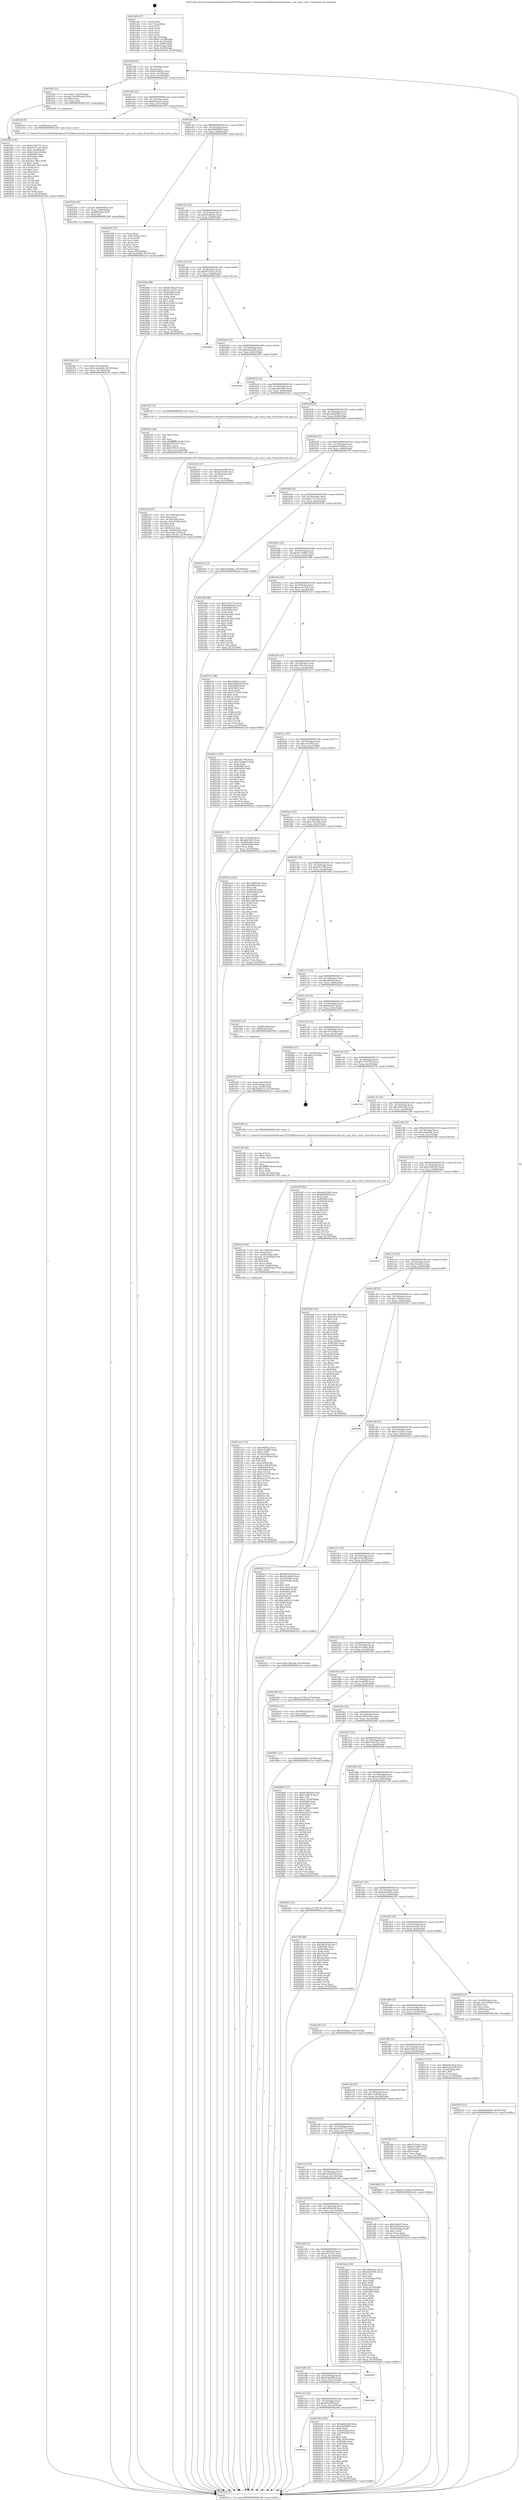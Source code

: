 digraph "0x401a60" {
  label = "0x401a60 (/mnt/c/Users/mathe/Desktop/tcc/POCII/binaries/extr_linuxdriversinfinibandcoremulticast.c_get_leave_state_Final-ollvm.out::main(0))"
  labelloc = "t"
  node[shape=record]

  Entry [label="",width=0.3,height=0.3,shape=circle,fillcolor=black,style=filled]
  "0x401a8f" [label="{
     0x401a8f [23]\l
     | [instrs]\l
     &nbsp;&nbsp;0x401a8f \<+3\>: mov -0x70(%rbp),%eax\l
     &nbsp;&nbsp;0x401a92 \<+2\>: mov %eax,%ecx\l
     &nbsp;&nbsp;0x401a94 \<+6\>: sub $0x831b9d28,%ecx\l
     &nbsp;&nbsp;0x401a9a \<+3\>: mov %eax,-0x74(%rbp)\l
     &nbsp;&nbsp;0x401a9d \<+3\>: mov %ecx,-0x78(%rbp)\l
     &nbsp;&nbsp;0x401aa0 \<+6\>: je 0000000000401fbe \<main+0x55e\>\l
  }"]
  "0x401fbe" [label="{
     0x401fbe [23]\l
     | [instrs]\l
     &nbsp;&nbsp;0x401fbe \<+7\>: movl $0x1,-0x50(%rbp)\l
     &nbsp;&nbsp;0x401fc5 \<+4\>: movslq -0x50(%rbp),%rax\l
     &nbsp;&nbsp;0x401fc9 \<+4\>: shl $0x4,%rax\l
     &nbsp;&nbsp;0x401fcd \<+3\>: mov %rax,%rdi\l
     &nbsp;&nbsp;0x401fd0 \<+5\>: call 0000000000401050 \<malloc@plt\>\l
     | [calls]\l
     &nbsp;&nbsp;0x401050 \{1\} (unknown)\l
  }"]
  "0x401aa6" [label="{
     0x401aa6 [22]\l
     | [instrs]\l
     &nbsp;&nbsp;0x401aa6 \<+5\>: jmp 0000000000401aab \<main+0x4b\>\l
     &nbsp;&nbsp;0x401aab \<+3\>: mov -0x74(%rbp),%eax\l
     &nbsp;&nbsp;0x401aae \<+5\>: sub $0x8a9e3ae2,%eax\l
     &nbsp;&nbsp;0x401ab3 \<+3\>: mov %eax,-0x7c(%rbp)\l
     &nbsp;&nbsp;0x401ab6 \<+6\>: je 000000000040254f \<main+0xaef\>\l
  }"]
  Exit [label="",width=0.3,height=0.3,shape=circle,fillcolor=black,style=filled,peripheries=2]
  "0x40254f" [label="{
     0x40254f [9]\l
     | [instrs]\l
     &nbsp;&nbsp;0x40254f \<+4\>: mov -0x58(%rbp),%rdi\l
     &nbsp;&nbsp;0x402553 \<+5\>: call 0000000000401240 \<get_leave_state\>\l
     | [calls]\l
     &nbsp;&nbsp;0x401240 \{1\} (/mnt/c/Users/mathe/Desktop/tcc/POCII/binaries/extr_linuxdriversinfinibandcoremulticast.c_get_leave_state_Final-ollvm.out::get_leave_state)\l
  }"]
  "0x401abc" [label="{
     0x401abc [22]\l
     | [instrs]\l
     &nbsp;&nbsp;0x401abc \<+5\>: jmp 0000000000401ac1 \<main+0x61\>\l
     &nbsp;&nbsp;0x401ac1 \<+3\>: mov -0x74(%rbp),%eax\l
     &nbsp;&nbsp;0x401ac4 \<+5\>: sub $0x90068859,%eax\l
     &nbsp;&nbsp;0x401ac9 \<+3\>: mov %eax,-0x80(%rbp)\l
     &nbsp;&nbsp;0x401acc \<+6\>: je 0000000000402684 \<main+0xc24\>\l
  }"]
  "0x4026b1" [label="{
     0x4026b1 [12]\l
     | [instrs]\l
     &nbsp;&nbsp;0x4026b1 \<+7\>: movl $0x42d5d382,-0x70(%rbp)\l
     &nbsp;&nbsp;0x4026b8 \<+5\>: jmp 0000000000402a1b \<main+0xfbb\>\l
  }"]
  "0x402684" [label="{
     0x402684 [33]\l
     | [instrs]\l
     &nbsp;&nbsp;0x402684 \<+2\>: xor %eax,%eax\l
     &nbsp;&nbsp;0x402686 \<+3\>: mov -0x6c(%rbp),%ecx\l
     &nbsp;&nbsp;0x402689 \<+2\>: mov %eax,%edx\l
     &nbsp;&nbsp;0x40268b \<+2\>: sub %ecx,%edx\l
     &nbsp;&nbsp;0x40268d \<+2\>: mov %eax,%ecx\l
     &nbsp;&nbsp;0x40268f \<+3\>: sub $0x1,%ecx\l
     &nbsp;&nbsp;0x402692 \<+2\>: add %ecx,%edx\l
     &nbsp;&nbsp;0x402694 \<+2\>: sub %edx,%eax\l
     &nbsp;&nbsp;0x402696 \<+3\>: mov %eax,-0x6c(%rbp)\l
     &nbsp;&nbsp;0x402699 \<+7\>: movl $0x1da4a406,-0x70(%rbp)\l
     &nbsp;&nbsp;0x4026a0 \<+5\>: jmp 0000000000402a1b \<main+0xfbb\>\l
  }"]
  "0x401ad2" [label="{
     0x401ad2 [25]\l
     | [instrs]\l
     &nbsp;&nbsp;0x401ad2 \<+5\>: jmp 0000000000401ad7 \<main+0x77\>\l
     &nbsp;&nbsp;0x401ad7 \<+3\>: mov -0x74(%rbp),%eax\l
     &nbsp;&nbsp;0x401ada \<+5\>: sub $0x93cdb0ee,%eax\l
     &nbsp;&nbsp;0x401adf \<+6\>: mov %eax,-0x84(%rbp)\l
     &nbsp;&nbsp;0x401ae5 \<+6\>: je 000000000040204a \<main+0x5ea\>\l
  }"]
  "0x402678" [label="{
     0x402678 [12]\l
     | [instrs]\l
     &nbsp;&nbsp;0x402678 \<+7\>: movl $0x90068859,-0x70(%rbp)\l
     &nbsp;&nbsp;0x40267f \<+5\>: jmp 0000000000402a1b \<main+0xfbb\>\l
  }"]
  "0x40204a" [label="{
     0x40204a [88]\l
     | [instrs]\l
     &nbsp;&nbsp;0x40204a \<+5\>: mov $0x6b7b6ac8,%eax\l
     &nbsp;&nbsp;0x40204f \<+5\>: mov $0x3121b21e,%ecx\l
     &nbsp;&nbsp;0x402054 \<+7\>: mov 0x405060,%edx\l
     &nbsp;&nbsp;0x40205b \<+7\>: mov 0x405064,%esi\l
     &nbsp;&nbsp;0x402062 \<+2\>: mov %edx,%edi\l
     &nbsp;&nbsp;0x402064 \<+6\>: sub $0xa1324e70,%edi\l
     &nbsp;&nbsp;0x40206a \<+3\>: sub $0x1,%edi\l
     &nbsp;&nbsp;0x40206d \<+6\>: add $0xa1324e70,%edi\l
     &nbsp;&nbsp;0x402073 \<+3\>: imul %edi,%edx\l
     &nbsp;&nbsp;0x402076 \<+3\>: and $0x1,%edx\l
     &nbsp;&nbsp;0x402079 \<+3\>: cmp $0x0,%edx\l
     &nbsp;&nbsp;0x40207c \<+4\>: sete %r8b\l
     &nbsp;&nbsp;0x402080 \<+3\>: cmp $0xa,%esi\l
     &nbsp;&nbsp;0x402083 \<+4\>: setl %r9b\l
     &nbsp;&nbsp;0x402087 \<+3\>: mov %r8b,%r10b\l
     &nbsp;&nbsp;0x40208a \<+3\>: and %r9b,%r10b\l
     &nbsp;&nbsp;0x40208d \<+3\>: xor %r9b,%r8b\l
     &nbsp;&nbsp;0x402090 \<+3\>: or %r8b,%r10b\l
     &nbsp;&nbsp;0x402093 \<+4\>: test $0x1,%r10b\l
     &nbsp;&nbsp;0x402097 \<+3\>: cmovne %ecx,%eax\l
     &nbsp;&nbsp;0x40209a \<+3\>: mov %eax,-0x70(%rbp)\l
     &nbsp;&nbsp;0x40209d \<+5\>: jmp 0000000000402a1b \<main+0xfbb\>\l
  }"]
  "0x401aeb" [label="{
     0x401aeb [25]\l
     | [instrs]\l
     &nbsp;&nbsp;0x401aeb \<+5\>: jmp 0000000000401af0 \<main+0x90\>\l
     &nbsp;&nbsp;0x401af0 \<+3\>: mov -0x74(%rbp),%eax\l
     &nbsp;&nbsp;0x401af3 \<+5\>: sub $0x97e35ee2,%eax\l
     &nbsp;&nbsp;0x401af8 \<+6\>: mov %eax,-0x88(%rbp)\l
     &nbsp;&nbsp;0x401afe \<+6\>: je 00000000004026bd \<main+0xc5d\>\l
  }"]
  "0x401eba" [label="{
     0x401eba\l
  }", style=dashed]
  "0x4026bd" [label="{
     0x4026bd\l
  }", style=dashed]
  "0x401b04" [label="{
     0x401b04 [25]\l
     | [instrs]\l
     &nbsp;&nbsp;0x401b04 \<+5\>: jmp 0000000000401b09 \<main+0xa9\>\l
     &nbsp;&nbsp;0x401b09 \<+3\>: mov -0x74(%rbp),%eax\l
     &nbsp;&nbsp;0x401b0c \<+5\>: sub $0xabd2c5b6,%eax\l
     &nbsp;&nbsp;0x401b11 \<+6\>: mov %eax,-0x8c(%rbp)\l
     &nbsp;&nbsp;0x401b17 \<+6\>: je 00000000004029f0 \<main+0xf90\>\l
  }"]
  "0x4025db" [label="{
     0x4025db [103]\l
     | [instrs]\l
     &nbsp;&nbsp;0x4025db \<+5\>: mov $0xabd2c5b6,%eax\l
     &nbsp;&nbsp;0x4025e0 \<+5\>: mov $0xafbd9683,%ecx\l
     &nbsp;&nbsp;0x4025e5 \<+2\>: xor %edx,%edx\l
     &nbsp;&nbsp;0x4025e7 \<+3\>: mov -0x6c(%rbp),%esi\l
     &nbsp;&nbsp;0x4025ea \<+3\>: cmp -0x50(%rbp),%esi\l
     &nbsp;&nbsp;0x4025ed \<+4\>: setl %dil\l
     &nbsp;&nbsp;0x4025f1 \<+4\>: and $0x1,%dil\l
     &nbsp;&nbsp;0x4025f5 \<+4\>: mov %dil,-0x29(%rbp)\l
     &nbsp;&nbsp;0x4025f9 \<+7\>: mov 0x405060,%esi\l
     &nbsp;&nbsp;0x402600 \<+8\>: mov 0x405064,%r8d\l
     &nbsp;&nbsp;0x402608 \<+3\>: sub $0x1,%edx\l
     &nbsp;&nbsp;0x40260b \<+3\>: mov %esi,%r9d\l
     &nbsp;&nbsp;0x40260e \<+3\>: add %edx,%r9d\l
     &nbsp;&nbsp;0x402611 \<+4\>: imul %r9d,%esi\l
     &nbsp;&nbsp;0x402615 \<+3\>: and $0x1,%esi\l
     &nbsp;&nbsp;0x402618 \<+3\>: cmp $0x0,%esi\l
     &nbsp;&nbsp;0x40261b \<+4\>: sete %dil\l
     &nbsp;&nbsp;0x40261f \<+4\>: cmp $0xa,%r8d\l
     &nbsp;&nbsp;0x402623 \<+4\>: setl %r10b\l
     &nbsp;&nbsp;0x402627 \<+3\>: mov %dil,%r11b\l
     &nbsp;&nbsp;0x40262a \<+3\>: and %r10b,%r11b\l
     &nbsp;&nbsp;0x40262d \<+3\>: xor %r10b,%dil\l
     &nbsp;&nbsp;0x402630 \<+3\>: or %dil,%r11b\l
     &nbsp;&nbsp;0x402633 \<+4\>: test $0x1,%r11b\l
     &nbsp;&nbsp;0x402637 \<+3\>: cmovne %ecx,%eax\l
     &nbsp;&nbsp;0x40263a \<+3\>: mov %eax,-0x70(%rbp)\l
     &nbsp;&nbsp;0x40263d \<+5\>: jmp 0000000000402a1b \<main+0xfbb\>\l
  }"]
  "0x4029f0" [label="{
     0x4029f0\l
  }", style=dashed]
  "0x401b1d" [label="{
     0x401b1d [25]\l
     | [instrs]\l
     &nbsp;&nbsp;0x401b1d \<+5\>: jmp 0000000000401b22 \<main+0xc2\>\l
     &nbsp;&nbsp;0x401b22 \<+3\>: mov -0x74(%rbp),%eax\l
     &nbsp;&nbsp;0x401b25 \<+5\>: sub $0xaf6c30b3,%eax\l
     &nbsp;&nbsp;0x401b2a \<+6\>: mov %eax,-0x90(%rbp)\l
     &nbsp;&nbsp;0x401b30 \<+6\>: je 00000000004022b7 \<main+0x857\>\l
  }"]
  "0x401ea1" [label="{
     0x401ea1 [25]\l
     | [instrs]\l
     &nbsp;&nbsp;0x401ea1 \<+5\>: jmp 0000000000401ea6 \<main+0x446\>\l
     &nbsp;&nbsp;0x401ea6 \<+3\>: mov -0x74(%rbp),%eax\l
     &nbsp;&nbsp;0x401ea9 \<+5\>: sub $0x663cff9f,%eax\l
     &nbsp;&nbsp;0x401eae \<+6\>: mov %eax,-0x120(%rbp)\l
     &nbsp;&nbsp;0x401eb4 \<+6\>: je 00000000004025db \<main+0xb7b\>\l
  }"]
  "0x4022b7" [label="{
     0x4022b7 [5]\l
     | [instrs]\l
     &nbsp;&nbsp;0x4022b7 \<+5\>: call 0000000000401160 \<next_i\>\l
     | [calls]\l
     &nbsp;&nbsp;0x401160 \{1\} (/mnt/c/Users/mathe/Desktop/tcc/POCII/binaries/extr_linuxdriversinfinibandcoremulticast.c_get_leave_state_Final-ollvm.out::next_i)\l
  }"]
  "0x401b36" [label="{
     0x401b36 [25]\l
     | [instrs]\l
     &nbsp;&nbsp;0x401b36 \<+5\>: jmp 0000000000401b3b \<main+0xdb\>\l
     &nbsp;&nbsp;0x401b3b \<+3\>: mov -0x74(%rbp),%eax\l
     &nbsp;&nbsp;0x401b3e \<+5\>: sub $0xafbd9683,%eax\l
     &nbsp;&nbsp;0x401b43 \<+6\>: mov %eax,-0x94(%rbp)\l
     &nbsp;&nbsp;0x401b49 \<+6\>: je 0000000000402642 \<main+0xbe2\>\l
  }"]
  "0x402a0d" [label="{
     0x402a0d\l
  }", style=dashed]
  "0x402642" [label="{
     0x402642 [27]\l
     | [instrs]\l
     &nbsp;&nbsp;0x402642 \<+5\>: mov $0x3ce4ef92,%eax\l
     &nbsp;&nbsp;0x402647 \<+5\>: mov $0x4c51eef5,%ecx\l
     &nbsp;&nbsp;0x40264c \<+3\>: mov -0x29(%rbp),%dl\l
     &nbsp;&nbsp;0x40264f \<+3\>: test $0x1,%dl\l
     &nbsp;&nbsp;0x402652 \<+3\>: cmovne %ecx,%eax\l
     &nbsp;&nbsp;0x402655 \<+3\>: mov %eax,-0x70(%rbp)\l
     &nbsp;&nbsp;0x402658 \<+5\>: jmp 0000000000402a1b \<main+0xfbb\>\l
  }"]
  "0x401b4f" [label="{
     0x401b4f [25]\l
     | [instrs]\l
     &nbsp;&nbsp;0x401b4f \<+5\>: jmp 0000000000401b54 \<main+0xf4\>\l
     &nbsp;&nbsp;0x401b54 \<+3\>: mov -0x74(%rbp),%eax\l
     &nbsp;&nbsp;0x401b57 \<+5\>: sub $0xb078d65a,%eax\l
     &nbsp;&nbsp;0x401b5c \<+6\>: mov %eax,-0x98(%rbp)\l
     &nbsp;&nbsp;0x401b62 \<+6\>: je 000000000040274f \<main+0xcef\>\l
  }"]
  "0x401e88" [label="{
     0x401e88 [25]\l
     | [instrs]\l
     &nbsp;&nbsp;0x401e88 \<+5\>: jmp 0000000000401e8d \<main+0x42d\>\l
     &nbsp;&nbsp;0x401e8d \<+3\>: mov -0x74(%rbp),%eax\l
     &nbsp;&nbsp;0x401e90 \<+5\>: sub $0x663be849,%eax\l
     &nbsp;&nbsp;0x401e95 \<+6\>: mov %eax,-0x11c(%rbp)\l
     &nbsp;&nbsp;0x401e9b \<+6\>: je 0000000000402a0d \<main+0xfad\>\l
  }"]
  "0x40274f" [label="{
     0x40274f\l
  }", style=dashed]
  "0x401b68" [label="{
     0x401b68 [25]\l
     | [instrs]\l
     &nbsp;&nbsp;0x401b68 \<+5\>: jmp 0000000000401b6d \<main+0x10d\>\l
     &nbsp;&nbsp;0x401b6d \<+3\>: mov -0x74(%rbp),%eax\l
     &nbsp;&nbsp;0x401b70 \<+5\>: sub $0xb1117a23,%eax\l
     &nbsp;&nbsp;0x401b75 \<+6\>: mov %eax,-0x9c(%rbp)\l
     &nbsp;&nbsp;0x401b7b \<+6\>: je 000000000040203e \<main+0x5de\>\l
  }"]
  "0x4026c9" [label="{
     0x4026c9\l
  }", style=dashed]
  "0x40203e" [label="{
     0x40203e [12]\l
     | [instrs]\l
     &nbsp;&nbsp;0x40203e \<+7\>: movl $0x93cdb0ee,-0x70(%rbp)\l
     &nbsp;&nbsp;0x402045 \<+5\>: jmp 0000000000402a1b \<main+0xfbb\>\l
  }"]
  "0x401b81" [label="{
     0x401b81 [25]\l
     | [instrs]\l
     &nbsp;&nbsp;0x401b81 \<+5\>: jmp 0000000000401b86 \<main+0x126\>\l
     &nbsp;&nbsp;0x401b86 \<+3\>: mov -0x74(%rbp),%eax\l
     &nbsp;&nbsp;0x401b89 \<+5\>: sub $0xb571d807,%eax\l
     &nbsp;&nbsp;0x401b8e \<+6\>: mov %eax,-0xa0(%rbp)\l
     &nbsp;&nbsp;0x401b94 \<+6\>: je 0000000000401f66 \<main+0x506\>\l
  }"]
  "0x40256f" [label="{
     0x40256f [25]\l
     | [instrs]\l
     &nbsp;&nbsp;0x40256f \<+7\>: movl $0x0,-0x6c(%rbp)\l
     &nbsp;&nbsp;0x402576 \<+7\>: movl $0x1da4a406,-0x70(%rbp)\l
     &nbsp;&nbsp;0x40257d \<+6\>: mov %eax,-0x138(%rbp)\l
     &nbsp;&nbsp;0x402583 \<+5\>: jmp 0000000000402a1b \<main+0xfbb\>\l
  }"]
  "0x401f66" [label="{
     0x401f66 [88]\l
     | [instrs]\l
     &nbsp;&nbsp;0x401f66 \<+5\>: mov $0x522d7731,%eax\l
     &nbsp;&nbsp;0x401f6b \<+5\>: mov $0x831b9d28,%ecx\l
     &nbsp;&nbsp;0x401f70 \<+7\>: mov 0x405060,%edx\l
     &nbsp;&nbsp;0x401f77 \<+7\>: mov 0x405064,%esi\l
     &nbsp;&nbsp;0x401f7e \<+2\>: mov %edx,%edi\l
     &nbsp;&nbsp;0x401f80 \<+6\>: sub $0x3ae5ef42,%edi\l
     &nbsp;&nbsp;0x401f86 \<+3\>: sub $0x1,%edi\l
     &nbsp;&nbsp;0x401f89 \<+6\>: add $0x3ae5ef42,%edi\l
     &nbsp;&nbsp;0x401f8f \<+3\>: imul %edi,%edx\l
     &nbsp;&nbsp;0x401f92 \<+3\>: and $0x1,%edx\l
     &nbsp;&nbsp;0x401f95 \<+3\>: cmp $0x0,%edx\l
     &nbsp;&nbsp;0x401f98 \<+4\>: sete %r8b\l
     &nbsp;&nbsp;0x401f9c \<+3\>: cmp $0xa,%esi\l
     &nbsp;&nbsp;0x401f9f \<+4\>: setl %r9b\l
     &nbsp;&nbsp;0x401fa3 \<+3\>: mov %r8b,%r10b\l
     &nbsp;&nbsp;0x401fa6 \<+3\>: and %r9b,%r10b\l
     &nbsp;&nbsp;0x401fa9 \<+3\>: xor %r9b,%r8b\l
     &nbsp;&nbsp;0x401fac \<+3\>: or %r8b,%r10b\l
     &nbsp;&nbsp;0x401faf \<+4\>: test $0x1,%r10b\l
     &nbsp;&nbsp;0x401fb3 \<+3\>: cmovne %ecx,%eax\l
     &nbsp;&nbsp;0x401fb6 \<+3\>: mov %eax,-0x70(%rbp)\l
     &nbsp;&nbsp;0x401fb9 \<+5\>: jmp 0000000000402a1b \<main+0xfbb\>\l
  }"]
  "0x401b9a" [label="{
     0x401b9a [25]\l
     | [instrs]\l
     &nbsp;&nbsp;0x401b9a \<+5\>: jmp 0000000000401b9f \<main+0x13f\>\l
     &nbsp;&nbsp;0x401b9f \<+3\>: mov -0x74(%rbp),%eax\l
     &nbsp;&nbsp;0x401ba2 \<+5\>: sub $0xbee3c238,%eax\l
     &nbsp;&nbsp;0x401ba7 \<+6\>: mov %eax,-0xa4(%rbp)\l
     &nbsp;&nbsp;0x401bad \<+6\>: je 000000000040212c \<main+0x6cc\>\l
  }"]
  "0x402558" [label="{
     0x402558 [23]\l
     | [instrs]\l
     &nbsp;&nbsp;0x402558 \<+10\>: movabs $0x4030b6,%rdi\l
     &nbsp;&nbsp;0x402562 \<+3\>: mov %eax,-0x68(%rbp)\l
     &nbsp;&nbsp;0x402565 \<+3\>: mov -0x68(%rbp),%esi\l
     &nbsp;&nbsp;0x402568 \<+2\>: mov $0x0,%al\l
     &nbsp;&nbsp;0x40256a \<+5\>: call 0000000000401040 \<printf@plt\>\l
     | [calls]\l
     &nbsp;&nbsp;0x401040 \{1\} (unknown)\l
  }"]
  "0x40212c" [label="{
     0x40212c [88]\l
     | [instrs]\l
     &nbsp;&nbsp;0x40212c \<+5\>: mov $0xe8fd92a,%eax\l
     &nbsp;&nbsp;0x402131 \<+5\>: mov $0x1b09e240,%ecx\l
     &nbsp;&nbsp;0x402136 \<+7\>: mov 0x405060,%edx\l
     &nbsp;&nbsp;0x40213d \<+7\>: mov 0x405064,%esi\l
     &nbsp;&nbsp;0x402144 \<+2\>: mov %edx,%edi\l
     &nbsp;&nbsp;0x402146 \<+6\>: add $0x1a17bc05,%edi\l
     &nbsp;&nbsp;0x40214c \<+3\>: sub $0x1,%edi\l
     &nbsp;&nbsp;0x40214f \<+6\>: sub $0x1a17bc05,%edi\l
     &nbsp;&nbsp;0x402155 \<+3\>: imul %edi,%edx\l
     &nbsp;&nbsp;0x402158 \<+3\>: and $0x1,%edx\l
     &nbsp;&nbsp;0x40215b \<+3\>: cmp $0x0,%edx\l
     &nbsp;&nbsp;0x40215e \<+4\>: sete %r8b\l
     &nbsp;&nbsp;0x402162 \<+3\>: cmp $0xa,%esi\l
     &nbsp;&nbsp;0x402165 \<+4\>: setl %r9b\l
     &nbsp;&nbsp;0x402169 \<+3\>: mov %r8b,%r10b\l
     &nbsp;&nbsp;0x40216c \<+3\>: and %r9b,%r10b\l
     &nbsp;&nbsp;0x40216f \<+3\>: xor %r9b,%r8b\l
     &nbsp;&nbsp;0x402172 \<+3\>: or %r8b,%r10b\l
     &nbsp;&nbsp;0x402175 \<+4\>: test $0x1,%r10b\l
     &nbsp;&nbsp;0x402179 \<+3\>: cmovne %ecx,%eax\l
     &nbsp;&nbsp;0x40217c \<+3\>: mov %eax,-0x70(%rbp)\l
     &nbsp;&nbsp;0x40217f \<+5\>: jmp 0000000000402a1b \<main+0xfbb\>\l
  }"]
  "0x401bb3" [label="{
     0x401bb3 [25]\l
     | [instrs]\l
     &nbsp;&nbsp;0x401bb3 \<+5\>: jmp 0000000000401bb8 \<main+0x158\>\l
     &nbsp;&nbsp;0x401bb8 \<+3\>: mov -0x74(%rbp),%eax\l
     &nbsp;&nbsp;0x401bbb \<+5\>: sub $0xc7f5c24c,%eax\l
     &nbsp;&nbsp;0x401bc0 \<+6\>: mov %eax,-0xa8(%rbp)\l
     &nbsp;&nbsp;0x401bc6 \<+6\>: je 0000000000402313 \<main+0x8b3\>\l
  }"]
  "0x401e6f" [label="{
     0x401e6f [25]\l
     | [instrs]\l
     &nbsp;&nbsp;0x401e6f \<+5\>: jmp 0000000000401e74 \<main+0x414\>\l
     &nbsp;&nbsp;0x401e74 \<+3\>: mov -0x74(%rbp),%eax\l
     &nbsp;&nbsp;0x401e77 \<+5\>: sub $0x63527ce7,%eax\l
     &nbsp;&nbsp;0x401e7c \<+6\>: mov %eax,-0x118(%rbp)\l
     &nbsp;&nbsp;0x401e82 \<+6\>: je 00000000004026c9 \<main+0xc69\>\l
  }"]
  "0x402313" [label="{
     0x402313 [83]\l
     | [instrs]\l
     &nbsp;&nbsp;0x402313 \<+5\>: mov $0xf1fb1796,%eax\l
     &nbsp;&nbsp;0x402318 \<+5\>: mov $0x232a8fc3,%ecx\l
     &nbsp;&nbsp;0x40231d \<+2\>: xor %edx,%edx\l
     &nbsp;&nbsp;0x40231f \<+7\>: mov 0x405060,%esi\l
     &nbsp;&nbsp;0x402326 \<+7\>: mov 0x405064,%edi\l
     &nbsp;&nbsp;0x40232d \<+3\>: sub $0x1,%edx\l
     &nbsp;&nbsp;0x402330 \<+3\>: mov %esi,%r8d\l
     &nbsp;&nbsp;0x402333 \<+3\>: add %edx,%r8d\l
     &nbsp;&nbsp;0x402336 \<+4\>: imul %r8d,%esi\l
     &nbsp;&nbsp;0x40233a \<+3\>: and $0x1,%esi\l
     &nbsp;&nbsp;0x40233d \<+3\>: cmp $0x0,%esi\l
     &nbsp;&nbsp;0x402340 \<+4\>: sete %r9b\l
     &nbsp;&nbsp;0x402344 \<+3\>: cmp $0xa,%edi\l
     &nbsp;&nbsp;0x402347 \<+4\>: setl %r10b\l
     &nbsp;&nbsp;0x40234b \<+3\>: mov %r9b,%r11b\l
     &nbsp;&nbsp;0x40234e \<+3\>: and %r10b,%r11b\l
     &nbsp;&nbsp;0x402351 \<+3\>: xor %r10b,%r9b\l
     &nbsp;&nbsp;0x402354 \<+3\>: or %r9b,%r11b\l
     &nbsp;&nbsp;0x402357 \<+4\>: test $0x1,%r11b\l
     &nbsp;&nbsp;0x40235b \<+3\>: cmovne %ecx,%eax\l
     &nbsp;&nbsp;0x40235e \<+3\>: mov %eax,-0x70(%rbp)\l
     &nbsp;&nbsp;0x402361 \<+5\>: jmp 0000000000402a1b \<main+0xfbb\>\l
  }"]
  "0x401bcc" [label="{
     0x401bcc [25]\l
     | [instrs]\l
     &nbsp;&nbsp;0x401bcc \<+5\>: jmp 0000000000401bd1 \<main+0x171\>\l
     &nbsp;&nbsp;0x401bd1 \<+3\>: mov -0x74(%rbp),%eax\l
     &nbsp;&nbsp;0x401bd4 \<+5\>: sub $0xcc5c7f5f,%eax\l
     &nbsp;&nbsp;0x401bd9 \<+6\>: mov %eax,-0xac(%rbp)\l
     &nbsp;&nbsp;0x401bdf \<+6\>: je 000000000040229c \<main+0x83c\>\l
  }"]
  "0x4024ad" [label="{
     0x4024ad [150]\l
     | [instrs]\l
     &nbsp;&nbsp;0x4024ad \<+5\>: mov $0x7d862441,%eax\l
     &nbsp;&nbsp;0x4024b2 \<+5\>: mov $0x44d16901,%ecx\l
     &nbsp;&nbsp;0x4024b7 \<+2\>: mov $0x1,%dl\l
     &nbsp;&nbsp;0x4024b9 \<+2\>: xor %esi,%esi\l
     &nbsp;&nbsp;0x4024bb \<+3\>: mov -0x5c(%rbp),%edi\l
     &nbsp;&nbsp;0x4024be \<+3\>: mov %esi,%r8d\l
     &nbsp;&nbsp;0x4024c1 \<+4\>: sub $0x1,%r8d\l
     &nbsp;&nbsp;0x4024c5 \<+3\>: sub %r8d,%edi\l
     &nbsp;&nbsp;0x4024c8 \<+3\>: mov %edi,-0x5c(%rbp)\l
     &nbsp;&nbsp;0x4024cb \<+7\>: mov 0x405060,%edi\l
     &nbsp;&nbsp;0x4024d2 \<+8\>: mov 0x405064,%r8d\l
     &nbsp;&nbsp;0x4024da \<+3\>: sub $0x1,%esi\l
     &nbsp;&nbsp;0x4024dd \<+3\>: mov %edi,%r9d\l
     &nbsp;&nbsp;0x4024e0 \<+3\>: add %esi,%r9d\l
     &nbsp;&nbsp;0x4024e3 \<+4\>: imul %r9d,%edi\l
     &nbsp;&nbsp;0x4024e7 \<+3\>: and $0x1,%edi\l
     &nbsp;&nbsp;0x4024ea \<+3\>: cmp $0x0,%edi\l
     &nbsp;&nbsp;0x4024ed \<+4\>: sete %r10b\l
     &nbsp;&nbsp;0x4024f1 \<+4\>: cmp $0xa,%r8d\l
     &nbsp;&nbsp;0x4024f5 \<+4\>: setl %r11b\l
     &nbsp;&nbsp;0x4024f9 \<+3\>: mov %r10b,%bl\l
     &nbsp;&nbsp;0x4024fc \<+3\>: xor $0xff,%bl\l
     &nbsp;&nbsp;0x4024ff \<+3\>: mov %r11b,%r14b\l
     &nbsp;&nbsp;0x402502 \<+4\>: xor $0xff,%r14b\l
     &nbsp;&nbsp;0x402506 \<+3\>: xor $0x0,%dl\l
     &nbsp;&nbsp;0x402509 \<+3\>: mov %bl,%r15b\l
     &nbsp;&nbsp;0x40250c \<+4\>: and $0x0,%r15b\l
     &nbsp;&nbsp;0x402510 \<+3\>: and %dl,%r10b\l
     &nbsp;&nbsp;0x402513 \<+3\>: mov %r14b,%r12b\l
     &nbsp;&nbsp;0x402516 \<+4\>: and $0x0,%r12b\l
     &nbsp;&nbsp;0x40251a \<+3\>: and %dl,%r11b\l
     &nbsp;&nbsp;0x40251d \<+3\>: or %r10b,%r15b\l
     &nbsp;&nbsp;0x402520 \<+3\>: or %r11b,%r12b\l
     &nbsp;&nbsp;0x402523 \<+3\>: xor %r12b,%r15b\l
     &nbsp;&nbsp;0x402526 \<+3\>: or %r14b,%bl\l
     &nbsp;&nbsp;0x402529 \<+3\>: xor $0xff,%bl\l
     &nbsp;&nbsp;0x40252c \<+3\>: or $0x0,%dl\l
     &nbsp;&nbsp;0x40252f \<+2\>: and %dl,%bl\l
     &nbsp;&nbsp;0x402531 \<+3\>: or %bl,%r15b\l
     &nbsp;&nbsp;0x402534 \<+4\>: test $0x1,%r15b\l
     &nbsp;&nbsp;0x402538 \<+3\>: cmovne %ecx,%eax\l
     &nbsp;&nbsp;0x40253b \<+3\>: mov %eax,-0x70(%rbp)\l
     &nbsp;&nbsp;0x40253e \<+5\>: jmp 0000000000402a1b \<main+0xfbb\>\l
  }"]
  "0x40229c" [label="{
     0x40229c [27]\l
     | [instrs]\l
     &nbsp;&nbsp;0x40229c \<+5\>: mov $0x37c0a3f8,%eax\l
     &nbsp;&nbsp;0x4022a1 \<+5\>: mov $0xaf6c30b3,%ecx\l
     &nbsp;&nbsp;0x4022a6 \<+3\>: mov -0x64(%rbp),%edx\l
     &nbsp;&nbsp;0x4022a9 \<+3\>: cmp -0x60(%rbp),%edx\l
     &nbsp;&nbsp;0x4022ac \<+3\>: cmovl %ecx,%eax\l
     &nbsp;&nbsp;0x4022af \<+3\>: mov %eax,-0x70(%rbp)\l
     &nbsp;&nbsp;0x4022b2 \<+5\>: jmp 0000000000402a1b \<main+0xfbb\>\l
  }"]
  "0x401be5" [label="{
     0x401be5 [25]\l
     | [instrs]\l
     &nbsp;&nbsp;0x401be5 \<+5\>: jmp 0000000000401bea \<main+0x18a\>\l
     &nbsp;&nbsp;0x401bea \<+3\>: mov -0x74(%rbp),%eax\l
     &nbsp;&nbsp;0x401bed \<+5\>: sub $0xe7b0c26e,%eax\l
     &nbsp;&nbsp;0x401bf2 \<+6\>: mov %eax,-0xb0(%rbp)\l
     &nbsp;&nbsp;0x401bf8 \<+6\>: je 000000000040241d \<main+0x9bd\>\l
  }"]
  "0x4022e4" [label="{
     0x4022e4 [47]\l
     | [instrs]\l
     &nbsp;&nbsp;0x4022e4 \<+6\>: mov -0x134(%rbp),%ecx\l
     &nbsp;&nbsp;0x4022ea \<+3\>: imul %eax,%ecx\l
     &nbsp;&nbsp;0x4022ed \<+4\>: mov -0x58(%rbp),%rsi\l
     &nbsp;&nbsp;0x4022f1 \<+4\>: movslq -0x5c(%rbp),%rdi\l
     &nbsp;&nbsp;0x4022f5 \<+4\>: shl $0x4,%rdi\l
     &nbsp;&nbsp;0x4022f9 \<+3\>: add %rdi,%rsi\l
     &nbsp;&nbsp;0x4022fc \<+4\>: mov 0x8(%rsi),%rsi\l
     &nbsp;&nbsp;0x402300 \<+4\>: movslq -0x64(%rbp),%rdi\l
     &nbsp;&nbsp;0x402304 \<+3\>: mov %ecx,(%rsi,%rdi,4)\l
     &nbsp;&nbsp;0x402307 \<+7\>: movl $0xc7f5c24c,-0x70(%rbp)\l
     &nbsp;&nbsp;0x40230e \<+5\>: jmp 0000000000402a1b \<main+0xfbb\>\l
  }"]
  "0x40241d" [label="{
     0x40241d [144]\l
     | [instrs]\l
     &nbsp;&nbsp;0x40241d \<+5\>: mov $0x7d862441,%eax\l
     &nbsp;&nbsp;0x402422 \<+5\>: mov $0x5f993e49,%ecx\l
     &nbsp;&nbsp;0x402427 \<+2\>: mov $0x1,%dl\l
     &nbsp;&nbsp;0x402429 \<+7\>: mov 0x405060,%esi\l
     &nbsp;&nbsp;0x402430 \<+7\>: mov 0x405064,%edi\l
     &nbsp;&nbsp;0x402437 \<+3\>: mov %esi,%r8d\l
     &nbsp;&nbsp;0x40243a \<+7\>: sub $0xcc9df3be,%r8d\l
     &nbsp;&nbsp;0x402441 \<+4\>: sub $0x1,%r8d\l
     &nbsp;&nbsp;0x402445 \<+7\>: add $0xcc9df3be,%r8d\l
     &nbsp;&nbsp;0x40244c \<+4\>: imul %r8d,%esi\l
     &nbsp;&nbsp;0x402450 \<+3\>: and $0x1,%esi\l
     &nbsp;&nbsp;0x402453 \<+3\>: cmp $0x0,%esi\l
     &nbsp;&nbsp;0x402456 \<+4\>: sete %r9b\l
     &nbsp;&nbsp;0x40245a \<+3\>: cmp $0xa,%edi\l
     &nbsp;&nbsp;0x40245d \<+4\>: setl %r10b\l
     &nbsp;&nbsp;0x402461 \<+3\>: mov %r9b,%r11b\l
     &nbsp;&nbsp;0x402464 \<+4\>: xor $0xff,%r11b\l
     &nbsp;&nbsp;0x402468 \<+3\>: mov %r10b,%bl\l
     &nbsp;&nbsp;0x40246b \<+3\>: xor $0xff,%bl\l
     &nbsp;&nbsp;0x40246e \<+3\>: xor $0x0,%dl\l
     &nbsp;&nbsp;0x402471 \<+3\>: mov %r11b,%r14b\l
     &nbsp;&nbsp;0x402474 \<+4\>: and $0x0,%r14b\l
     &nbsp;&nbsp;0x402478 \<+3\>: and %dl,%r9b\l
     &nbsp;&nbsp;0x40247b \<+3\>: mov %bl,%r15b\l
     &nbsp;&nbsp;0x40247e \<+4\>: and $0x0,%r15b\l
     &nbsp;&nbsp;0x402482 \<+3\>: and %dl,%r10b\l
     &nbsp;&nbsp;0x402485 \<+3\>: or %r9b,%r14b\l
     &nbsp;&nbsp;0x402488 \<+3\>: or %r10b,%r15b\l
     &nbsp;&nbsp;0x40248b \<+3\>: xor %r15b,%r14b\l
     &nbsp;&nbsp;0x40248e \<+3\>: or %bl,%r11b\l
     &nbsp;&nbsp;0x402491 \<+4\>: xor $0xff,%r11b\l
     &nbsp;&nbsp;0x402495 \<+3\>: or $0x0,%dl\l
     &nbsp;&nbsp;0x402498 \<+3\>: and %dl,%r11b\l
     &nbsp;&nbsp;0x40249b \<+3\>: or %r11b,%r14b\l
     &nbsp;&nbsp;0x40249e \<+4\>: test $0x1,%r14b\l
     &nbsp;&nbsp;0x4024a2 \<+3\>: cmovne %ecx,%eax\l
     &nbsp;&nbsp;0x4024a5 \<+3\>: mov %eax,-0x70(%rbp)\l
     &nbsp;&nbsp;0x4024a8 \<+5\>: jmp 0000000000402a1b \<main+0xfbb\>\l
  }"]
  "0x401bfe" [label="{
     0x401bfe [25]\l
     | [instrs]\l
     &nbsp;&nbsp;0x401bfe \<+5\>: jmp 0000000000401c03 \<main+0x1a3\>\l
     &nbsp;&nbsp;0x401c03 \<+3\>: mov -0x74(%rbp),%eax\l
     &nbsp;&nbsp;0x401c06 \<+5\>: sub $0xf1fb1796,%eax\l
     &nbsp;&nbsp;0x401c0b \<+6\>: mov %eax,-0xb4(%rbp)\l
     &nbsp;&nbsp;0x401c11 \<+6\>: je 00000000004029be \<main+0xf5e\>\l
  }"]
  "0x4022bc" [label="{
     0x4022bc [40]\l
     | [instrs]\l
     &nbsp;&nbsp;0x4022bc \<+5\>: mov $0x2,%ecx\l
     &nbsp;&nbsp;0x4022c1 \<+1\>: cltd\l
     &nbsp;&nbsp;0x4022c2 \<+2\>: idiv %ecx\l
     &nbsp;&nbsp;0x4022c4 \<+6\>: imul $0xfffffffe,%edx,%ecx\l
     &nbsp;&nbsp;0x4022ca \<+6\>: add $0x5f3f51f1,%ecx\l
     &nbsp;&nbsp;0x4022d0 \<+3\>: add $0x1,%ecx\l
     &nbsp;&nbsp;0x4022d3 \<+6\>: sub $0x5f3f51f1,%ecx\l
     &nbsp;&nbsp;0x4022d9 \<+6\>: mov %ecx,-0x134(%rbp)\l
     &nbsp;&nbsp;0x4022df \<+5\>: call 0000000000401160 \<next_i\>\l
     | [calls]\l
     &nbsp;&nbsp;0x401160 \{1\} (/mnt/c/Users/mathe/Desktop/tcc/POCII/binaries/extr_linuxdriversinfinibandcoremulticast.c_get_leave_state_Final-ollvm.out::next_i)\l
  }"]
  "0x4029be" [label="{
     0x4029be\l
  }", style=dashed]
  "0x401c17" [label="{
     0x401c17 [25]\l
     | [instrs]\l
     &nbsp;&nbsp;0x401c17 \<+5\>: jmp 0000000000401c1c \<main+0x1bc\>\l
     &nbsp;&nbsp;0x401c1c \<+3\>: mov -0x74(%rbp),%eax\l
     &nbsp;&nbsp;0x401c1f \<+5\>: sub $0xe8fd92a,%eax\l
     &nbsp;&nbsp;0x401c24 \<+6\>: mov %eax,-0xb8(%rbp)\l
     &nbsp;&nbsp;0x401c2a \<+6\>: je 000000000040293a \<main+0xeda\>\l
  }"]
  "0x4021e3" [label="{
     0x4021e3 [173]\l
     | [instrs]\l
     &nbsp;&nbsp;0x4021e3 \<+5\>: mov $0xe8fd92a,%ecx\l
     &nbsp;&nbsp;0x4021e8 \<+5\>: mov $0x3c2cb6fa,%edx\l
     &nbsp;&nbsp;0x4021ed \<+3\>: mov $0x1,%r9b\l
     &nbsp;&nbsp;0x4021f0 \<+4\>: mov -0x58(%rbp),%rdi\l
     &nbsp;&nbsp;0x4021f4 \<+4\>: movslq -0x5c(%rbp),%r8\l
     &nbsp;&nbsp;0x4021f8 \<+4\>: shl $0x4,%r8\l
     &nbsp;&nbsp;0x4021fc \<+3\>: add %r8,%rdi\l
     &nbsp;&nbsp;0x4021ff \<+4\>: mov %rax,0x8(%rdi)\l
     &nbsp;&nbsp;0x402203 \<+7\>: movl $0x0,-0x64(%rbp)\l
     &nbsp;&nbsp;0x40220a \<+7\>: mov 0x405060,%esi\l
     &nbsp;&nbsp;0x402211 \<+8\>: mov 0x405064,%r10d\l
     &nbsp;&nbsp;0x402219 \<+3\>: mov %esi,%r11d\l
     &nbsp;&nbsp;0x40221c \<+7\>: sub $0xb2c12279,%r11d\l
     &nbsp;&nbsp;0x402223 \<+4\>: sub $0x1,%r11d\l
     &nbsp;&nbsp;0x402227 \<+7\>: add $0xb2c12279,%r11d\l
     &nbsp;&nbsp;0x40222e \<+4\>: imul %r11d,%esi\l
     &nbsp;&nbsp;0x402232 \<+3\>: and $0x1,%esi\l
     &nbsp;&nbsp;0x402235 \<+3\>: cmp $0x0,%esi\l
     &nbsp;&nbsp;0x402238 \<+3\>: sete %bl\l
     &nbsp;&nbsp;0x40223b \<+4\>: cmp $0xa,%r10d\l
     &nbsp;&nbsp;0x40223f \<+4\>: setl %r14b\l
     &nbsp;&nbsp;0x402243 \<+3\>: mov %bl,%r15b\l
     &nbsp;&nbsp;0x402246 \<+4\>: xor $0xff,%r15b\l
     &nbsp;&nbsp;0x40224a \<+3\>: mov %r14b,%r12b\l
     &nbsp;&nbsp;0x40224d \<+4\>: xor $0xff,%r12b\l
     &nbsp;&nbsp;0x402251 \<+4\>: xor $0x0,%r9b\l
     &nbsp;&nbsp;0x402255 \<+3\>: mov %r15b,%r13b\l
     &nbsp;&nbsp;0x402258 \<+4\>: and $0x0,%r13b\l
     &nbsp;&nbsp;0x40225c \<+3\>: and %r9b,%bl\l
     &nbsp;&nbsp;0x40225f \<+3\>: mov %r12b,%al\l
     &nbsp;&nbsp;0x402262 \<+2\>: and $0x0,%al\l
     &nbsp;&nbsp;0x402264 \<+3\>: and %r9b,%r14b\l
     &nbsp;&nbsp;0x402267 \<+3\>: or %bl,%r13b\l
     &nbsp;&nbsp;0x40226a \<+3\>: or %r14b,%al\l
     &nbsp;&nbsp;0x40226d \<+3\>: xor %al,%r13b\l
     &nbsp;&nbsp;0x402270 \<+3\>: or %r12b,%r15b\l
     &nbsp;&nbsp;0x402273 \<+4\>: xor $0xff,%r15b\l
     &nbsp;&nbsp;0x402277 \<+4\>: or $0x0,%r9b\l
     &nbsp;&nbsp;0x40227b \<+3\>: and %r9b,%r15b\l
     &nbsp;&nbsp;0x40227e \<+3\>: or %r15b,%r13b\l
     &nbsp;&nbsp;0x402281 \<+4\>: test $0x1,%r13b\l
     &nbsp;&nbsp;0x402285 \<+3\>: cmovne %edx,%ecx\l
     &nbsp;&nbsp;0x402288 \<+3\>: mov %ecx,-0x70(%rbp)\l
     &nbsp;&nbsp;0x40228b \<+5\>: jmp 0000000000402a1b \<main+0xfbb\>\l
  }"]
  "0x40293a" [label="{
     0x40293a\l
  }", style=dashed]
  "0x401c30" [label="{
     0x401c30 [25]\l
     | [instrs]\l
     &nbsp;&nbsp;0x401c30 \<+5\>: jmp 0000000000401c35 \<main+0x1d5\>\l
     &nbsp;&nbsp;0x401c35 \<+3\>: mov -0x74(%rbp),%eax\l
     &nbsp;&nbsp;0x401c38 \<+5\>: sub $0xf544c87,%eax\l
     &nbsp;&nbsp;0x401c3d \<+6\>: mov %eax,-0xbc(%rbp)\l
     &nbsp;&nbsp;0x401c43 \<+6\>: je 0000000000401f29 \<main+0x4c9\>\l
  }"]
  "0x4021b5" [label="{
     0x4021b5 [46]\l
     | [instrs]\l
     &nbsp;&nbsp;0x4021b5 \<+6\>: mov -0x130(%rbp),%ecx\l
     &nbsp;&nbsp;0x4021bb \<+3\>: imul %eax,%ecx\l
     &nbsp;&nbsp;0x4021be \<+4\>: mov -0x58(%rbp),%rdi\l
     &nbsp;&nbsp;0x4021c2 \<+4\>: movslq -0x5c(%rbp),%r8\l
     &nbsp;&nbsp;0x4021c6 \<+4\>: shl $0x4,%r8\l
     &nbsp;&nbsp;0x4021ca \<+3\>: add %r8,%rdi\l
     &nbsp;&nbsp;0x4021cd \<+2\>: mov %ecx,(%rdi)\l
     &nbsp;&nbsp;0x4021cf \<+7\>: movl $0x1,-0x60(%rbp)\l
     &nbsp;&nbsp;0x4021d6 \<+4\>: movslq -0x60(%rbp),%rdi\l
     &nbsp;&nbsp;0x4021da \<+4\>: shl $0x2,%rdi\l
     &nbsp;&nbsp;0x4021de \<+5\>: call 0000000000401050 \<malloc@plt\>\l
     | [calls]\l
     &nbsp;&nbsp;0x401050 \{1\} (unknown)\l
  }"]
  "0x401f29" [label="{
     0x401f29 [13]\l
     | [instrs]\l
     &nbsp;&nbsp;0x401f29 \<+4\>: mov -0x48(%rbp),%rax\l
     &nbsp;&nbsp;0x401f2d \<+4\>: mov 0x8(%rax),%rdi\l
     &nbsp;&nbsp;0x401f31 \<+5\>: call 0000000000401060 \<atoi@plt\>\l
     | [calls]\l
     &nbsp;&nbsp;0x401060 \{1\} (unknown)\l
  }"]
  "0x401c49" [label="{
     0x401c49 [25]\l
     | [instrs]\l
     &nbsp;&nbsp;0x401c49 \<+5\>: jmp 0000000000401c4e \<main+0x1ee\>\l
     &nbsp;&nbsp;0x401c4e \<+3\>: mov -0x74(%rbp),%eax\l
     &nbsp;&nbsp;0x401c51 \<+5\>: sub $0x10e7edd4,%eax\l
     &nbsp;&nbsp;0x401c56 \<+6\>: mov %eax,-0xc0(%rbp)\l
     &nbsp;&nbsp;0x401c5c \<+6\>: je 00000000004028eb \<main+0xe8b\>\l
  }"]
  "0x402189" [label="{
     0x402189 [44]\l
     | [instrs]\l
     &nbsp;&nbsp;0x402189 \<+2\>: xor %ecx,%ecx\l
     &nbsp;&nbsp;0x40218b \<+5\>: mov $0x2,%edx\l
     &nbsp;&nbsp;0x402190 \<+6\>: mov %edx,-0x12c(%rbp)\l
     &nbsp;&nbsp;0x402196 \<+1\>: cltd\l
     &nbsp;&nbsp;0x402197 \<+6\>: mov -0x12c(%rbp),%esi\l
     &nbsp;&nbsp;0x40219d \<+2\>: idiv %esi\l
     &nbsp;&nbsp;0x40219f \<+6\>: imul $0xfffffffe,%edx,%edx\l
     &nbsp;&nbsp;0x4021a5 \<+3\>: sub $0x1,%ecx\l
     &nbsp;&nbsp;0x4021a8 \<+2\>: sub %ecx,%edx\l
     &nbsp;&nbsp;0x4021aa \<+6\>: mov %edx,-0x130(%rbp)\l
     &nbsp;&nbsp;0x4021b0 \<+5\>: call 0000000000401160 \<next_i\>\l
     | [calls]\l
     &nbsp;&nbsp;0x401160 \{1\} (/mnt/c/Users/mathe/Desktop/tcc/POCII/binaries/extr_linuxdriversinfinibandcoremulticast.c_get_leave_state_Final-ollvm.out::next_i)\l
  }"]
  "0x4028eb" [label="{
     0x4028eb [21]\l
     | [instrs]\l
     &nbsp;&nbsp;0x4028eb \<+3\>: mov -0x38(%rbp),%eax\l
     &nbsp;&nbsp;0x4028ee \<+7\>: add $0x118,%rsp\l
     &nbsp;&nbsp;0x4028f5 \<+1\>: pop %rbx\l
     &nbsp;&nbsp;0x4028f6 \<+2\>: pop %r12\l
     &nbsp;&nbsp;0x4028f8 \<+2\>: pop %r13\l
     &nbsp;&nbsp;0x4028fa \<+2\>: pop %r14\l
     &nbsp;&nbsp;0x4028fc \<+2\>: pop %r15\l
     &nbsp;&nbsp;0x4028fe \<+1\>: pop %rbp\l
     &nbsp;&nbsp;0x4028ff \<+1\>: ret\l
  }"]
  "0x401c62" [label="{
     0x401c62 [25]\l
     | [instrs]\l
     &nbsp;&nbsp;0x401c62 \<+5\>: jmp 0000000000401c67 \<main+0x207\>\l
     &nbsp;&nbsp;0x401c67 \<+3\>: mov -0x74(%rbp),%eax\l
     &nbsp;&nbsp;0x401c6a \<+5\>: sub $0x17976716,%eax\l
     &nbsp;&nbsp;0x401c6f \<+6\>: mov %eax,-0xc4(%rbp)\l
     &nbsp;&nbsp;0x401c75 \<+6\>: je 00000000004027e4 \<main+0xd84\>\l
  }"]
  "0x401fd5" [label="{
     0x401fd5 [105]\l
     | [instrs]\l
     &nbsp;&nbsp;0x401fd5 \<+5\>: mov $0x522d7731,%ecx\l
     &nbsp;&nbsp;0x401fda \<+5\>: mov $0xb1117a23,%edx\l
     &nbsp;&nbsp;0x401fdf \<+4\>: mov %rax,-0x58(%rbp)\l
     &nbsp;&nbsp;0x401fe3 \<+7\>: movl $0x0,-0x5c(%rbp)\l
     &nbsp;&nbsp;0x401fea \<+7\>: mov 0x405060,%esi\l
     &nbsp;&nbsp;0x401ff1 \<+8\>: mov 0x405064,%r8d\l
     &nbsp;&nbsp;0x401ff9 \<+3\>: mov %esi,%r9d\l
     &nbsp;&nbsp;0x401ffc \<+7\>: sub $0x39e17801,%r9d\l
     &nbsp;&nbsp;0x402003 \<+4\>: sub $0x1,%r9d\l
     &nbsp;&nbsp;0x402007 \<+7\>: add $0x39e17801,%r9d\l
     &nbsp;&nbsp;0x40200e \<+4\>: imul %r9d,%esi\l
     &nbsp;&nbsp;0x402012 \<+3\>: and $0x1,%esi\l
     &nbsp;&nbsp;0x402015 \<+3\>: cmp $0x0,%esi\l
     &nbsp;&nbsp;0x402018 \<+4\>: sete %r10b\l
     &nbsp;&nbsp;0x40201c \<+4\>: cmp $0xa,%r8d\l
     &nbsp;&nbsp;0x402020 \<+4\>: setl %r11b\l
     &nbsp;&nbsp;0x402024 \<+3\>: mov %r10b,%bl\l
     &nbsp;&nbsp;0x402027 \<+3\>: and %r11b,%bl\l
     &nbsp;&nbsp;0x40202a \<+3\>: xor %r11b,%r10b\l
     &nbsp;&nbsp;0x40202d \<+3\>: or %r10b,%bl\l
     &nbsp;&nbsp;0x402030 \<+3\>: test $0x1,%bl\l
     &nbsp;&nbsp;0x402033 \<+3\>: cmovne %edx,%ecx\l
     &nbsp;&nbsp;0x402036 \<+3\>: mov %ecx,-0x70(%rbp)\l
     &nbsp;&nbsp;0x402039 \<+5\>: jmp 0000000000402a1b \<main+0xfbb\>\l
  }"]
  "0x4027e4" [label="{
     0x4027e4\l
  }", style=dashed]
  "0x401c7b" [label="{
     0x401c7b [25]\l
     | [instrs]\l
     &nbsp;&nbsp;0x401c7b \<+5\>: jmp 0000000000401c80 \<main+0x220\>\l
     &nbsp;&nbsp;0x401c80 \<+3\>: mov -0x74(%rbp),%eax\l
     &nbsp;&nbsp;0x401c83 \<+5\>: sub $0x1b09e240,%eax\l
     &nbsp;&nbsp;0x401c88 \<+6\>: mov %eax,-0xc8(%rbp)\l
     &nbsp;&nbsp;0x401c8e \<+6\>: je 0000000000402184 \<main+0x724\>\l
  }"]
  "0x401f36" [label="{
     0x401f36 [21]\l
     | [instrs]\l
     &nbsp;&nbsp;0x401f36 \<+3\>: mov %eax,-0x4c(%rbp)\l
     &nbsp;&nbsp;0x401f39 \<+3\>: mov -0x4c(%rbp),%eax\l
     &nbsp;&nbsp;0x401f3c \<+3\>: mov %eax,-0x30(%rbp)\l
     &nbsp;&nbsp;0x401f3f \<+7\>: movl $0x4ed5f110,-0x70(%rbp)\l
     &nbsp;&nbsp;0x401f46 \<+5\>: jmp 0000000000402a1b \<main+0xfbb\>\l
  }"]
  "0x402184" [label="{
     0x402184 [5]\l
     | [instrs]\l
     &nbsp;&nbsp;0x402184 \<+5\>: call 0000000000401160 \<next_i\>\l
     | [calls]\l
     &nbsp;&nbsp;0x401160 \{1\} (/mnt/c/Users/mathe/Desktop/tcc/POCII/binaries/extr_linuxdriversinfinibandcoremulticast.c_get_leave_state_Final-ollvm.out::next_i)\l
  }"]
  "0x401c94" [label="{
     0x401c94 [25]\l
     | [instrs]\l
     &nbsp;&nbsp;0x401c94 \<+5\>: jmp 0000000000401c99 \<main+0x239\>\l
     &nbsp;&nbsp;0x401c99 \<+3\>: mov -0x74(%rbp),%eax\l
     &nbsp;&nbsp;0x401c9c \<+5\>: sub $0x1da4a406,%eax\l
     &nbsp;&nbsp;0x401ca1 \<+6\>: mov %eax,-0xcc(%rbp)\l
     &nbsp;&nbsp;0x401ca7 \<+6\>: je 0000000000402588 \<main+0xb28\>\l
  }"]
  "0x401a60" [label="{
     0x401a60 [47]\l
     | [instrs]\l
     &nbsp;&nbsp;0x401a60 \<+1\>: push %rbp\l
     &nbsp;&nbsp;0x401a61 \<+3\>: mov %rsp,%rbp\l
     &nbsp;&nbsp;0x401a64 \<+2\>: push %r15\l
     &nbsp;&nbsp;0x401a66 \<+2\>: push %r14\l
     &nbsp;&nbsp;0x401a68 \<+2\>: push %r13\l
     &nbsp;&nbsp;0x401a6a \<+2\>: push %r12\l
     &nbsp;&nbsp;0x401a6c \<+1\>: push %rbx\l
     &nbsp;&nbsp;0x401a6d \<+7\>: sub $0x118,%rsp\l
     &nbsp;&nbsp;0x401a74 \<+7\>: movl $0x0,-0x38(%rbp)\l
     &nbsp;&nbsp;0x401a7b \<+3\>: mov %edi,-0x3c(%rbp)\l
     &nbsp;&nbsp;0x401a7e \<+4\>: mov %rsi,-0x48(%rbp)\l
     &nbsp;&nbsp;0x401a82 \<+3\>: mov -0x3c(%rbp),%edi\l
     &nbsp;&nbsp;0x401a85 \<+3\>: mov %edi,-0x34(%rbp)\l
     &nbsp;&nbsp;0x401a88 \<+7\>: movl $0x542f91b9,-0x70(%rbp)\l
  }"]
  "0x402588" [label="{
     0x402588 [83]\l
     | [instrs]\l
     &nbsp;&nbsp;0x402588 \<+5\>: mov $0xabd2c5b6,%eax\l
     &nbsp;&nbsp;0x40258d \<+5\>: mov $0x663cff9f,%ecx\l
     &nbsp;&nbsp;0x402592 \<+2\>: xor %edx,%edx\l
     &nbsp;&nbsp;0x402594 \<+7\>: mov 0x405060,%esi\l
     &nbsp;&nbsp;0x40259b \<+7\>: mov 0x405064,%edi\l
     &nbsp;&nbsp;0x4025a2 \<+3\>: sub $0x1,%edx\l
     &nbsp;&nbsp;0x4025a5 \<+3\>: mov %esi,%r8d\l
     &nbsp;&nbsp;0x4025a8 \<+3\>: add %edx,%r8d\l
     &nbsp;&nbsp;0x4025ab \<+4\>: imul %r8d,%esi\l
     &nbsp;&nbsp;0x4025af \<+3\>: and $0x1,%esi\l
     &nbsp;&nbsp;0x4025b2 \<+3\>: cmp $0x0,%esi\l
     &nbsp;&nbsp;0x4025b5 \<+4\>: sete %r9b\l
     &nbsp;&nbsp;0x4025b9 \<+3\>: cmp $0xa,%edi\l
     &nbsp;&nbsp;0x4025bc \<+4\>: setl %r10b\l
     &nbsp;&nbsp;0x4025c0 \<+3\>: mov %r9b,%r11b\l
     &nbsp;&nbsp;0x4025c3 \<+3\>: and %r10b,%r11b\l
     &nbsp;&nbsp;0x4025c6 \<+3\>: xor %r10b,%r9b\l
     &nbsp;&nbsp;0x4025c9 \<+3\>: or %r9b,%r11b\l
     &nbsp;&nbsp;0x4025cc \<+4\>: test $0x1,%r11b\l
     &nbsp;&nbsp;0x4025d0 \<+3\>: cmovne %ecx,%eax\l
     &nbsp;&nbsp;0x4025d3 \<+3\>: mov %eax,-0x70(%rbp)\l
     &nbsp;&nbsp;0x4025d6 \<+5\>: jmp 0000000000402a1b \<main+0xfbb\>\l
  }"]
  "0x401cad" [label="{
     0x401cad [25]\l
     | [instrs]\l
     &nbsp;&nbsp;0x401cad \<+5\>: jmp 0000000000401cb2 \<main+0x252\>\l
     &nbsp;&nbsp;0x401cb2 \<+3\>: mov -0x74(%rbp),%eax\l
     &nbsp;&nbsp;0x401cb5 \<+5\>: sub $0x21b93c92,%eax\l
     &nbsp;&nbsp;0x401cba \<+6\>: mov %eax,-0xd0(%rbp)\l
     &nbsp;&nbsp;0x401cc0 \<+6\>: je 0000000000401f11 \<main+0x4b1\>\l
  }"]
  "0x402a1b" [label="{
     0x402a1b [5]\l
     | [instrs]\l
     &nbsp;&nbsp;0x402a1b \<+5\>: jmp 0000000000401a8f \<main+0x2f\>\l
  }"]
  "0x401f11" [label="{
     0x401f11\l
  }", style=dashed]
  "0x401cc6" [label="{
     0x401cc6 [25]\l
     | [instrs]\l
     &nbsp;&nbsp;0x401cc6 \<+5\>: jmp 0000000000401ccb \<main+0x26b\>\l
     &nbsp;&nbsp;0x401ccb \<+3\>: mov -0x74(%rbp),%eax\l
     &nbsp;&nbsp;0x401cce \<+5\>: sub $0x232a8fc3,%eax\l
     &nbsp;&nbsp;0x401cd3 \<+6\>: mov %eax,-0xd4(%rbp)\l
     &nbsp;&nbsp;0x401cd9 \<+6\>: je 0000000000402366 \<main+0x906\>\l
  }"]
  "0x401e56" [label="{
     0x401e56 [25]\l
     | [instrs]\l
     &nbsp;&nbsp;0x401e56 \<+5\>: jmp 0000000000401e5b \<main+0x3fb\>\l
     &nbsp;&nbsp;0x401e5b \<+3\>: mov -0x74(%rbp),%eax\l
     &nbsp;&nbsp;0x401e5e \<+5\>: sub $0x5f993e49,%eax\l
     &nbsp;&nbsp;0x401e63 \<+6\>: mov %eax,-0x114(%rbp)\l
     &nbsp;&nbsp;0x401e69 \<+6\>: je 00000000004024ad \<main+0xa4d\>\l
  }"]
  "0x402366" [label="{
     0x402366 [159]\l
     | [instrs]\l
     &nbsp;&nbsp;0x402366 \<+5\>: mov $0xf1fb1796,%eax\l
     &nbsp;&nbsp;0x40236b \<+5\>: mov $0x4104c725,%ecx\l
     &nbsp;&nbsp;0x402370 \<+2\>: mov $0x1,%dl\l
     &nbsp;&nbsp;0x402372 \<+2\>: xor %esi,%esi\l
     &nbsp;&nbsp;0x402374 \<+3\>: mov -0x64(%rbp),%edi\l
     &nbsp;&nbsp;0x402377 \<+3\>: mov %esi,%r8d\l
     &nbsp;&nbsp;0x40237a \<+3\>: sub %edi,%r8d\l
     &nbsp;&nbsp;0x40237d \<+2\>: mov %esi,%edi\l
     &nbsp;&nbsp;0x40237f \<+3\>: sub $0x1,%edi\l
     &nbsp;&nbsp;0x402382 \<+3\>: add %edi,%r8d\l
     &nbsp;&nbsp;0x402385 \<+2\>: mov %esi,%edi\l
     &nbsp;&nbsp;0x402387 \<+3\>: sub %r8d,%edi\l
     &nbsp;&nbsp;0x40238a \<+3\>: mov %edi,-0x64(%rbp)\l
     &nbsp;&nbsp;0x40238d \<+7\>: mov 0x405060,%edi\l
     &nbsp;&nbsp;0x402394 \<+8\>: mov 0x405064,%r8d\l
     &nbsp;&nbsp;0x40239c \<+3\>: sub $0x1,%esi\l
     &nbsp;&nbsp;0x40239f \<+3\>: mov %edi,%r9d\l
     &nbsp;&nbsp;0x4023a2 \<+3\>: add %esi,%r9d\l
     &nbsp;&nbsp;0x4023a5 \<+4\>: imul %r9d,%edi\l
     &nbsp;&nbsp;0x4023a9 \<+3\>: and $0x1,%edi\l
     &nbsp;&nbsp;0x4023ac \<+3\>: cmp $0x0,%edi\l
     &nbsp;&nbsp;0x4023af \<+4\>: sete %r10b\l
     &nbsp;&nbsp;0x4023b3 \<+4\>: cmp $0xa,%r8d\l
     &nbsp;&nbsp;0x4023b7 \<+4\>: setl %r11b\l
     &nbsp;&nbsp;0x4023bb \<+3\>: mov %r10b,%bl\l
     &nbsp;&nbsp;0x4023be \<+3\>: xor $0xff,%bl\l
     &nbsp;&nbsp;0x4023c1 \<+3\>: mov %r11b,%r14b\l
     &nbsp;&nbsp;0x4023c4 \<+4\>: xor $0xff,%r14b\l
     &nbsp;&nbsp;0x4023c8 \<+3\>: xor $0x1,%dl\l
     &nbsp;&nbsp;0x4023cb \<+3\>: mov %bl,%r15b\l
     &nbsp;&nbsp;0x4023ce \<+4\>: and $0xff,%r15b\l
     &nbsp;&nbsp;0x4023d2 \<+3\>: and %dl,%r10b\l
     &nbsp;&nbsp;0x4023d5 \<+3\>: mov %r14b,%r12b\l
     &nbsp;&nbsp;0x4023d8 \<+4\>: and $0xff,%r12b\l
     &nbsp;&nbsp;0x4023dc \<+3\>: and %dl,%r11b\l
     &nbsp;&nbsp;0x4023df \<+3\>: or %r10b,%r15b\l
     &nbsp;&nbsp;0x4023e2 \<+3\>: or %r11b,%r12b\l
     &nbsp;&nbsp;0x4023e5 \<+3\>: xor %r12b,%r15b\l
     &nbsp;&nbsp;0x4023e8 \<+3\>: or %r14b,%bl\l
     &nbsp;&nbsp;0x4023eb \<+3\>: xor $0xff,%bl\l
     &nbsp;&nbsp;0x4023ee \<+3\>: or $0x1,%dl\l
     &nbsp;&nbsp;0x4023f1 \<+2\>: and %dl,%bl\l
     &nbsp;&nbsp;0x4023f3 \<+3\>: or %bl,%r15b\l
     &nbsp;&nbsp;0x4023f6 \<+4\>: test $0x1,%r15b\l
     &nbsp;&nbsp;0x4023fa \<+3\>: cmovne %ecx,%eax\l
     &nbsp;&nbsp;0x4023fd \<+3\>: mov %eax,-0x70(%rbp)\l
     &nbsp;&nbsp;0x402400 \<+5\>: jmp 0000000000402a1b \<main+0xfbb\>\l
  }"]
  "0x401cdf" [label="{
     0x401cdf [25]\l
     | [instrs]\l
     &nbsp;&nbsp;0x401cdf \<+5\>: jmp 0000000000401ce4 \<main+0x284\>\l
     &nbsp;&nbsp;0x401ce4 \<+3\>: mov -0x74(%rbp),%eax\l
     &nbsp;&nbsp;0x401ce7 \<+5\>: sub $0x272fbfce,%eax\l
     &nbsp;&nbsp;0x401cec \<+6\>: mov %eax,-0xd8(%rbp)\l
     &nbsp;&nbsp;0x401cf2 \<+6\>: je 00000000004029fc \<main+0xf9c\>\l
  }"]
  "0x401ef6" [label="{
     0x401ef6 [27]\l
     | [instrs]\l
     &nbsp;&nbsp;0x401ef6 \<+5\>: mov $0xf544c87,%eax\l
     &nbsp;&nbsp;0x401efb \<+5\>: mov $0x21b93c92,%ecx\l
     &nbsp;&nbsp;0x401f00 \<+3\>: mov -0x34(%rbp),%edx\l
     &nbsp;&nbsp;0x401f03 \<+3\>: cmp $0x2,%edx\l
     &nbsp;&nbsp;0x401f06 \<+3\>: cmovne %ecx,%eax\l
     &nbsp;&nbsp;0x401f09 \<+3\>: mov %eax,-0x70(%rbp)\l
     &nbsp;&nbsp;0x401f0c \<+5\>: jmp 0000000000402a1b \<main+0xfbb\>\l
  }"]
  "0x4029fc" [label="{
     0x4029fc\l
  }", style=dashed]
  "0x401cf8" [label="{
     0x401cf8 [25]\l
     | [instrs]\l
     &nbsp;&nbsp;0x401cf8 \<+5\>: jmp 0000000000401cfd \<main+0x29d\>\l
     &nbsp;&nbsp;0x401cfd \<+3\>: mov -0x74(%rbp),%eax\l
     &nbsp;&nbsp;0x401d00 \<+5\>: sub $0x3121b21e,%eax\l
     &nbsp;&nbsp;0x401d05 \<+6\>: mov %eax,-0xdc(%rbp)\l
     &nbsp;&nbsp;0x401d0b \<+6\>: je 00000000004020a2 \<main+0x642\>\l
  }"]
  "0x401e3d" [label="{
     0x401e3d [25]\l
     | [instrs]\l
     &nbsp;&nbsp;0x401e3d \<+5\>: jmp 0000000000401e42 \<main+0x3e2\>\l
     &nbsp;&nbsp;0x401e42 \<+3\>: mov -0x74(%rbp),%eax\l
     &nbsp;&nbsp;0x401e45 \<+5\>: sub $0x542f91b9,%eax\l
     &nbsp;&nbsp;0x401e4a \<+6\>: mov %eax,-0x110(%rbp)\l
     &nbsp;&nbsp;0x401e50 \<+6\>: je 0000000000401ef6 \<main+0x496\>\l
  }"]
  "0x4020a2" [label="{
     0x4020a2 [111]\l
     | [instrs]\l
     &nbsp;&nbsp;0x4020a2 \<+5\>: mov $0x6b7b6ac8,%eax\l
     &nbsp;&nbsp;0x4020a7 \<+5\>: mov $0x4d1bfa80,%ecx\l
     &nbsp;&nbsp;0x4020ac \<+3\>: mov -0x5c(%rbp),%edx\l
     &nbsp;&nbsp;0x4020af \<+3\>: cmp -0x50(%rbp),%edx\l
     &nbsp;&nbsp;0x4020b2 \<+4\>: setl %sil\l
     &nbsp;&nbsp;0x4020b6 \<+4\>: and $0x1,%sil\l
     &nbsp;&nbsp;0x4020ba \<+4\>: mov %sil,-0x2a(%rbp)\l
     &nbsp;&nbsp;0x4020be \<+7\>: mov 0x405060,%edx\l
     &nbsp;&nbsp;0x4020c5 \<+7\>: mov 0x405064,%edi\l
     &nbsp;&nbsp;0x4020cc \<+3\>: mov %edx,%r8d\l
     &nbsp;&nbsp;0x4020cf \<+7\>: add $0xc8a91e2c,%r8d\l
     &nbsp;&nbsp;0x4020d6 \<+4\>: sub $0x1,%r8d\l
     &nbsp;&nbsp;0x4020da \<+7\>: sub $0xc8a91e2c,%r8d\l
     &nbsp;&nbsp;0x4020e1 \<+4\>: imul %r8d,%edx\l
     &nbsp;&nbsp;0x4020e5 \<+3\>: and $0x1,%edx\l
     &nbsp;&nbsp;0x4020e8 \<+3\>: cmp $0x0,%edx\l
     &nbsp;&nbsp;0x4020eb \<+4\>: sete %sil\l
     &nbsp;&nbsp;0x4020ef \<+3\>: cmp $0xa,%edi\l
     &nbsp;&nbsp;0x4020f2 \<+4\>: setl %r9b\l
     &nbsp;&nbsp;0x4020f6 \<+3\>: mov %sil,%r10b\l
     &nbsp;&nbsp;0x4020f9 \<+3\>: and %r9b,%r10b\l
     &nbsp;&nbsp;0x4020fc \<+3\>: xor %r9b,%sil\l
     &nbsp;&nbsp;0x4020ff \<+3\>: or %sil,%r10b\l
     &nbsp;&nbsp;0x402102 \<+4\>: test $0x1,%r10b\l
     &nbsp;&nbsp;0x402106 \<+3\>: cmovne %ecx,%eax\l
     &nbsp;&nbsp;0x402109 \<+3\>: mov %eax,-0x70(%rbp)\l
     &nbsp;&nbsp;0x40210c \<+5\>: jmp 0000000000402a1b \<main+0xfbb\>\l
  }"]
  "0x401d11" [label="{
     0x401d11 [25]\l
     | [instrs]\l
     &nbsp;&nbsp;0x401d11 \<+5\>: jmp 0000000000401d16 \<main+0x2b6\>\l
     &nbsp;&nbsp;0x401d16 \<+3\>: mov -0x74(%rbp),%eax\l
     &nbsp;&nbsp;0x401d19 \<+5\>: sub $0x37c0a3f8,%eax\l
     &nbsp;&nbsp;0x401d1e \<+6\>: mov %eax,-0xe0(%rbp)\l
     &nbsp;&nbsp;0x401d24 \<+6\>: je 0000000000402411 \<main+0x9b1\>\l
  }"]
  "0x402900" [label="{
     0x402900\l
  }", style=dashed]
  "0x402411" [label="{
     0x402411 [12]\l
     | [instrs]\l
     &nbsp;&nbsp;0x402411 \<+7\>: movl $0xe7b0c26e,-0x70(%rbp)\l
     &nbsp;&nbsp;0x402418 \<+5\>: jmp 0000000000402a1b \<main+0xfbb\>\l
  }"]
  "0x401d2a" [label="{
     0x401d2a [25]\l
     | [instrs]\l
     &nbsp;&nbsp;0x401d2a \<+5\>: jmp 0000000000401d2f \<main+0x2cf\>\l
     &nbsp;&nbsp;0x401d2f \<+3\>: mov -0x74(%rbp),%eax\l
     &nbsp;&nbsp;0x401d32 \<+5\>: sub $0x3c2cb6fa,%eax\l
     &nbsp;&nbsp;0x401d37 \<+6\>: mov %eax,-0xe4(%rbp)\l
     &nbsp;&nbsp;0x401d3d \<+6\>: je 0000000000402290 \<main+0x830\>\l
  }"]
  "0x401e24" [label="{
     0x401e24 [25]\l
     | [instrs]\l
     &nbsp;&nbsp;0x401e24 \<+5\>: jmp 0000000000401e29 \<main+0x3c9\>\l
     &nbsp;&nbsp;0x401e29 \<+3\>: mov -0x74(%rbp),%eax\l
     &nbsp;&nbsp;0x401e2c \<+5\>: sub $0x522d7731,%eax\l
     &nbsp;&nbsp;0x401e31 \<+6\>: mov %eax,-0x10c(%rbp)\l
     &nbsp;&nbsp;0x401e37 \<+6\>: je 0000000000402900 \<main+0xea0\>\l
  }"]
  "0x402290" [label="{
     0x402290 [12]\l
     | [instrs]\l
     &nbsp;&nbsp;0x402290 \<+7\>: movl $0xcc5c7f5f,-0x70(%rbp)\l
     &nbsp;&nbsp;0x402297 \<+5\>: jmp 0000000000402a1b \<main+0xfbb\>\l
  }"]
  "0x401d43" [label="{
     0x401d43 [25]\l
     | [instrs]\l
     &nbsp;&nbsp;0x401d43 \<+5\>: jmp 0000000000401d48 \<main+0x2e8\>\l
     &nbsp;&nbsp;0x401d48 \<+3\>: mov -0x74(%rbp),%eax\l
     &nbsp;&nbsp;0x401d4b \<+5\>: sub $0x3ce4ef92,%eax\l
     &nbsp;&nbsp;0x401d50 \<+6\>: mov %eax,-0xe8(%rbp)\l
     &nbsp;&nbsp;0x401d56 \<+6\>: je 00000000004026a5 \<main+0xc45\>\l
  }"]
  "0x4028df" [label="{
     0x4028df [12]\l
     | [instrs]\l
     &nbsp;&nbsp;0x4028df \<+7\>: movl $0x10e7edd4,-0x70(%rbp)\l
     &nbsp;&nbsp;0x4028e6 \<+5\>: jmp 0000000000402a1b \<main+0xfbb\>\l
  }"]
  "0x4026a5" [label="{
     0x4026a5 [12]\l
     | [instrs]\l
     &nbsp;&nbsp;0x4026a5 \<+4\>: mov -0x58(%rbp),%rax\l
     &nbsp;&nbsp;0x4026a9 \<+3\>: mov %rax,%rdi\l
     &nbsp;&nbsp;0x4026ac \<+5\>: call 0000000000401030 \<free@plt\>\l
     | [calls]\l
     &nbsp;&nbsp;0x401030 \{1\} (unknown)\l
  }"]
  "0x401d5c" [label="{
     0x401d5c [25]\l
     | [instrs]\l
     &nbsp;&nbsp;0x401d5c \<+5\>: jmp 0000000000401d61 \<main+0x301\>\l
     &nbsp;&nbsp;0x401d61 \<+3\>: mov -0x74(%rbp),%eax\l
     &nbsp;&nbsp;0x401d64 \<+5\>: sub $0x3f91b16b,%eax\l
     &nbsp;&nbsp;0x401d69 \<+6\>: mov %eax,-0xec(%rbp)\l
     &nbsp;&nbsp;0x401d6f \<+6\>: je 0000000000402848 \<main+0xde8\>\l
  }"]
  "0x401e0b" [label="{
     0x401e0b [25]\l
     | [instrs]\l
     &nbsp;&nbsp;0x401e0b \<+5\>: jmp 0000000000401e10 \<main+0x3b0\>\l
     &nbsp;&nbsp;0x401e10 \<+3\>: mov -0x74(%rbp),%eax\l
     &nbsp;&nbsp;0x401e13 \<+5\>: sub $0x51aff51b,%eax\l
     &nbsp;&nbsp;0x401e18 \<+6\>: mov %eax,-0x108(%rbp)\l
     &nbsp;&nbsp;0x401e1e \<+6\>: je 00000000004028df \<main+0xe7f\>\l
  }"]
  "0x402848" [label="{
     0x402848 [151]\l
     | [instrs]\l
     &nbsp;&nbsp;0x402848 \<+5\>: mov $0x663be849,%eax\l
     &nbsp;&nbsp;0x40284d \<+5\>: mov $0x51aff51b,%ecx\l
     &nbsp;&nbsp;0x402852 \<+2\>: mov $0x1,%dl\l
     &nbsp;&nbsp;0x402854 \<+7\>: movl $0x0,-0x38(%rbp)\l
     &nbsp;&nbsp;0x40285b \<+7\>: mov 0x405060,%esi\l
     &nbsp;&nbsp;0x402862 \<+7\>: mov 0x405064,%edi\l
     &nbsp;&nbsp;0x402869 \<+3\>: mov %esi,%r8d\l
     &nbsp;&nbsp;0x40286c \<+7\>: sub $0x5aef91c3,%r8d\l
     &nbsp;&nbsp;0x402873 \<+4\>: sub $0x1,%r8d\l
     &nbsp;&nbsp;0x402877 \<+7\>: add $0x5aef91c3,%r8d\l
     &nbsp;&nbsp;0x40287e \<+4\>: imul %r8d,%esi\l
     &nbsp;&nbsp;0x402882 \<+3\>: and $0x1,%esi\l
     &nbsp;&nbsp;0x402885 \<+3\>: cmp $0x0,%esi\l
     &nbsp;&nbsp;0x402888 \<+4\>: sete %r9b\l
     &nbsp;&nbsp;0x40288c \<+3\>: cmp $0xa,%edi\l
     &nbsp;&nbsp;0x40288f \<+4\>: setl %r10b\l
     &nbsp;&nbsp;0x402893 \<+3\>: mov %r9b,%r11b\l
     &nbsp;&nbsp;0x402896 \<+4\>: xor $0xff,%r11b\l
     &nbsp;&nbsp;0x40289a \<+3\>: mov %r10b,%bl\l
     &nbsp;&nbsp;0x40289d \<+3\>: xor $0xff,%bl\l
     &nbsp;&nbsp;0x4028a0 \<+3\>: xor $0x0,%dl\l
     &nbsp;&nbsp;0x4028a3 \<+3\>: mov %r11b,%r14b\l
     &nbsp;&nbsp;0x4028a6 \<+4\>: and $0x0,%r14b\l
     &nbsp;&nbsp;0x4028aa \<+3\>: and %dl,%r9b\l
     &nbsp;&nbsp;0x4028ad \<+3\>: mov %bl,%r15b\l
     &nbsp;&nbsp;0x4028b0 \<+4\>: and $0x0,%r15b\l
     &nbsp;&nbsp;0x4028b4 \<+3\>: and %dl,%r10b\l
     &nbsp;&nbsp;0x4028b7 \<+3\>: or %r9b,%r14b\l
     &nbsp;&nbsp;0x4028ba \<+3\>: or %r10b,%r15b\l
     &nbsp;&nbsp;0x4028bd \<+3\>: xor %r15b,%r14b\l
     &nbsp;&nbsp;0x4028c0 \<+3\>: or %bl,%r11b\l
     &nbsp;&nbsp;0x4028c3 \<+4\>: xor $0xff,%r11b\l
     &nbsp;&nbsp;0x4028c7 \<+3\>: or $0x0,%dl\l
     &nbsp;&nbsp;0x4028ca \<+3\>: and %dl,%r11b\l
     &nbsp;&nbsp;0x4028cd \<+3\>: or %r11b,%r14b\l
     &nbsp;&nbsp;0x4028d0 \<+4\>: test $0x1,%r14b\l
     &nbsp;&nbsp;0x4028d4 \<+3\>: cmovne %ecx,%eax\l
     &nbsp;&nbsp;0x4028d7 \<+3\>: mov %eax,-0x70(%rbp)\l
     &nbsp;&nbsp;0x4028da \<+5\>: jmp 0000000000402a1b \<main+0xfbb\>\l
  }"]
  "0x401d75" [label="{
     0x401d75 [25]\l
     | [instrs]\l
     &nbsp;&nbsp;0x401d75 \<+5\>: jmp 0000000000401d7a \<main+0x31a\>\l
     &nbsp;&nbsp;0x401d7a \<+3\>: mov -0x74(%rbp),%eax\l
     &nbsp;&nbsp;0x401d7d \<+5\>: sub $0x4104c725,%eax\l
     &nbsp;&nbsp;0x401d82 \<+6\>: mov %eax,-0xf0(%rbp)\l
     &nbsp;&nbsp;0x401d88 \<+6\>: je 0000000000402405 \<main+0x9a5\>\l
  }"]
  "0x401f4b" [label="{
     0x401f4b [27]\l
     | [instrs]\l
     &nbsp;&nbsp;0x401f4b \<+5\>: mov $0x97e35ee2,%eax\l
     &nbsp;&nbsp;0x401f50 \<+5\>: mov $0xb571d807,%ecx\l
     &nbsp;&nbsp;0x401f55 \<+3\>: mov -0x30(%rbp),%edx\l
     &nbsp;&nbsp;0x401f58 \<+3\>: cmp $0x0,%edx\l
     &nbsp;&nbsp;0x401f5b \<+3\>: cmove %ecx,%eax\l
     &nbsp;&nbsp;0x401f5e \<+3\>: mov %eax,-0x70(%rbp)\l
     &nbsp;&nbsp;0x401f61 \<+5\>: jmp 0000000000402a1b \<main+0xfbb\>\l
  }"]
  "0x402405" [label="{
     0x402405 [12]\l
     | [instrs]\l
     &nbsp;&nbsp;0x402405 \<+7\>: movl $0xcc5c7f5f,-0x70(%rbp)\l
     &nbsp;&nbsp;0x40240c \<+5\>: jmp 0000000000402a1b \<main+0xfbb\>\l
  }"]
  "0x401d8e" [label="{
     0x401d8e [25]\l
     | [instrs]\l
     &nbsp;&nbsp;0x401d8e \<+5\>: jmp 0000000000401d93 \<main+0x333\>\l
     &nbsp;&nbsp;0x401d93 \<+3\>: mov -0x74(%rbp),%eax\l
     &nbsp;&nbsp;0x401d96 \<+5\>: sub $0x42d5d382,%eax\l
     &nbsp;&nbsp;0x401d9b \<+6\>: mov %eax,-0xf4(%rbp)\l
     &nbsp;&nbsp;0x401da1 \<+6\>: je 00000000004027f0 \<main+0xd90\>\l
  }"]
  "0x401df2" [label="{
     0x401df2 [25]\l
     | [instrs]\l
     &nbsp;&nbsp;0x401df2 \<+5\>: jmp 0000000000401df7 \<main+0x397\>\l
     &nbsp;&nbsp;0x401df7 \<+3\>: mov -0x74(%rbp),%eax\l
     &nbsp;&nbsp;0x401dfa \<+5\>: sub $0x4ed5f110,%eax\l
     &nbsp;&nbsp;0x401dff \<+6\>: mov %eax,-0x104(%rbp)\l
     &nbsp;&nbsp;0x401e05 \<+6\>: je 0000000000401f4b \<main+0x4eb\>\l
  }"]
  "0x4027f0" [label="{
     0x4027f0 [88]\l
     | [instrs]\l
     &nbsp;&nbsp;0x4027f0 \<+5\>: mov $0x663be849,%eax\l
     &nbsp;&nbsp;0x4027f5 \<+5\>: mov $0x3f91b16b,%ecx\l
     &nbsp;&nbsp;0x4027fa \<+7\>: mov 0x405060,%edx\l
     &nbsp;&nbsp;0x402801 \<+7\>: mov 0x405064,%esi\l
     &nbsp;&nbsp;0x402808 \<+2\>: mov %edx,%edi\l
     &nbsp;&nbsp;0x40280a \<+6\>: add $0x2bea5eb7,%edi\l
     &nbsp;&nbsp;0x402810 \<+3\>: sub $0x1,%edi\l
     &nbsp;&nbsp;0x402813 \<+6\>: sub $0x2bea5eb7,%edi\l
     &nbsp;&nbsp;0x402819 \<+3\>: imul %edi,%edx\l
     &nbsp;&nbsp;0x40281c \<+3\>: and $0x1,%edx\l
     &nbsp;&nbsp;0x40281f \<+3\>: cmp $0x0,%edx\l
     &nbsp;&nbsp;0x402822 \<+4\>: sete %r8b\l
     &nbsp;&nbsp;0x402826 \<+3\>: cmp $0xa,%esi\l
     &nbsp;&nbsp;0x402829 \<+4\>: setl %r9b\l
     &nbsp;&nbsp;0x40282d \<+3\>: mov %r8b,%r10b\l
     &nbsp;&nbsp;0x402830 \<+3\>: and %r9b,%r10b\l
     &nbsp;&nbsp;0x402833 \<+3\>: xor %r9b,%r8b\l
     &nbsp;&nbsp;0x402836 \<+3\>: or %r8b,%r10b\l
     &nbsp;&nbsp;0x402839 \<+4\>: test $0x1,%r10b\l
     &nbsp;&nbsp;0x40283d \<+3\>: cmovne %ecx,%eax\l
     &nbsp;&nbsp;0x402840 \<+3\>: mov %eax,-0x70(%rbp)\l
     &nbsp;&nbsp;0x402843 \<+5\>: jmp 0000000000402a1b \<main+0xfbb\>\l
  }"]
  "0x401da7" [label="{
     0x401da7 [25]\l
     | [instrs]\l
     &nbsp;&nbsp;0x401da7 \<+5\>: jmp 0000000000401dac \<main+0x34c\>\l
     &nbsp;&nbsp;0x401dac \<+3\>: mov -0x74(%rbp),%eax\l
     &nbsp;&nbsp;0x401daf \<+5\>: sub $0x44d16901,%eax\l
     &nbsp;&nbsp;0x401db4 \<+6\>: mov %eax,-0xf8(%rbp)\l
     &nbsp;&nbsp;0x401dba \<+6\>: je 0000000000402543 \<main+0xae3\>\l
  }"]
  "0x402111" [label="{
     0x402111 [27]\l
     | [instrs]\l
     &nbsp;&nbsp;0x402111 \<+5\>: mov $0x8a9e3ae2,%eax\l
     &nbsp;&nbsp;0x402116 \<+5\>: mov $0xbee3c238,%ecx\l
     &nbsp;&nbsp;0x40211b \<+3\>: mov -0x2a(%rbp),%dl\l
     &nbsp;&nbsp;0x40211e \<+3\>: test $0x1,%dl\l
     &nbsp;&nbsp;0x402121 \<+3\>: cmovne %ecx,%eax\l
     &nbsp;&nbsp;0x402124 \<+3\>: mov %eax,-0x70(%rbp)\l
     &nbsp;&nbsp;0x402127 \<+5\>: jmp 0000000000402a1b \<main+0xfbb\>\l
  }"]
  "0x402543" [label="{
     0x402543 [12]\l
     | [instrs]\l
     &nbsp;&nbsp;0x402543 \<+7\>: movl $0x93cdb0ee,-0x70(%rbp)\l
     &nbsp;&nbsp;0x40254a \<+5\>: jmp 0000000000402a1b \<main+0xfbb\>\l
  }"]
  "0x401dc0" [label="{
     0x401dc0 [25]\l
     | [instrs]\l
     &nbsp;&nbsp;0x401dc0 \<+5\>: jmp 0000000000401dc5 \<main+0x365\>\l
     &nbsp;&nbsp;0x401dc5 \<+3\>: mov -0x74(%rbp),%eax\l
     &nbsp;&nbsp;0x401dc8 \<+5\>: sub $0x4c51eef5,%eax\l
     &nbsp;&nbsp;0x401dcd \<+6\>: mov %eax,-0xfc(%rbp)\l
     &nbsp;&nbsp;0x401dd3 \<+6\>: je 000000000040265d \<main+0xbfd\>\l
  }"]
  "0x401dd9" [label="{
     0x401dd9 [25]\l
     | [instrs]\l
     &nbsp;&nbsp;0x401dd9 \<+5\>: jmp 0000000000401dde \<main+0x37e\>\l
     &nbsp;&nbsp;0x401dde \<+3\>: mov -0x74(%rbp),%eax\l
     &nbsp;&nbsp;0x401de1 \<+5\>: sub $0x4d1bfa80,%eax\l
     &nbsp;&nbsp;0x401de6 \<+6\>: mov %eax,-0x100(%rbp)\l
     &nbsp;&nbsp;0x401dec \<+6\>: je 0000000000402111 \<main+0x6b1\>\l
  }"]
  "0x40265d" [label="{
     0x40265d [27]\l
     | [instrs]\l
     &nbsp;&nbsp;0x40265d \<+4\>: mov -0x58(%rbp),%rax\l
     &nbsp;&nbsp;0x402661 \<+4\>: movslq -0x6c(%rbp),%rcx\l
     &nbsp;&nbsp;0x402665 \<+4\>: shl $0x4,%rcx\l
     &nbsp;&nbsp;0x402669 \<+3\>: add %rcx,%rax\l
     &nbsp;&nbsp;0x40266c \<+4\>: mov 0x8(%rax),%rax\l
     &nbsp;&nbsp;0x402670 \<+3\>: mov %rax,%rdi\l
     &nbsp;&nbsp;0x402673 \<+5\>: call 0000000000401030 \<free@plt\>\l
     | [calls]\l
     &nbsp;&nbsp;0x401030 \{1\} (unknown)\l
  }"]
  Entry -> "0x401a60" [label=" 1"]
  "0x401a8f" -> "0x401fbe" [label=" 1"]
  "0x401a8f" -> "0x401aa6" [label=" 38"]
  "0x4028eb" -> Exit [label=" 1"]
  "0x401aa6" -> "0x40254f" [label=" 1"]
  "0x401aa6" -> "0x401abc" [label=" 37"]
  "0x4028df" -> "0x402a1b" [label=" 1"]
  "0x401abc" -> "0x402684" [label=" 1"]
  "0x401abc" -> "0x401ad2" [label=" 36"]
  "0x402848" -> "0x402a1b" [label=" 1"]
  "0x401ad2" -> "0x40204a" [label=" 2"]
  "0x401ad2" -> "0x401aeb" [label=" 34"]
  "0x4027f0" -> "0x402a1b" [label=" 1"]
  "0x401aeb" -> "0x4026bd" [label=" 0"]
  "0x401aeb" -> "0x401b04" [label=" 34"]
  "0x4026b1" -> "0x402a1b" [label=" 1"]
  "0x401b04" -> "0x4029f0" [label=" 0"]
  "0x401b04" -> "0x401b1d" [label=" 34"]
  "0x4026a5" -> "0x4026b1" [label=" 1"]
  "0x401b1d" -> "0x4022b7" [label=" 1"]
  "0x401b1d" -> "0x401b36" [label=" 33"]
  "0x402678" -> "0x402a1b" [label=" 1"]
  "0x401b36" -> "0x402642" [label=" 2"]
  "0x401b36" -> "0x401b4f" [label=" 31"]
  "0x40265d" -> "0x402678" [label=" 1"]
  "0x401b4f" -> "0x40274f" [label=" 0"]
  "0x401b4f" -> "0x401b68" [label=" 31"]
  "0x4025db" -> "0x402a1b" [label=" 2"]
  "0x401b68" -> "0x40203e" [label=" 1"]
  "0x401b68" -> "0x401b81" [label=" 30"]
  "0x401ea1" -> "0x401eba" [label=" 0"]
  "0x401b81" -> "0x401f66" [label=" 1"]
  "0x401b81" -> "0x401b9a" [label=" 29"]
  "0x402684" -> "0x402a1b" [label=" 1"]
  "0x401b9a" -> "0x40212c" [label=" 1"]
  "0x401b9a" -> "0x401bb3" [label=" 28"]
  "0x401e88" -> "0x401ea1" [label=" 2"]
  "0x401bb3" -> "0x402313" [label=" 1"]
  "0x401bb3" -> "0x401bcc" [label=" 27"]
  "0x401e88" -> "0x402a0d" [label=" 0"]
  "0x401bcc" -> "0x40229c" [label=" 2"]
  "0x401bcc" -> "0x401be5" [label=" 25"]
  "0x402642" -> "0x402a1b" [label=" 2"]
  "0x401be5" -> "0x40241d" [label=" 1"]
  "0x401be5" -> "0x401bfe" [label=" 24"]
  "0x401e6f" -> "0x4026c9" [label=" 0"]
  "0x401bfe" -> "0x4029be" [label=" 0"]
  "0x401bfe" -> "0x401c17" [label=" 24"]
  "0x401ea1" -> "0x4025db" [label=" 2"]
  "0x401c17" -> "0x40293a" [label=" 0"]
  "0x401c17" -> "0x401c30" [label=" 24"]
  "0x402588" -> "0x402a1b" [label=" 2"]
  "0x401c30" -> "0x401f29" [label=" 1"]
  "0x401c30" -> "0x401c49" [label=" 23"]
  "0x40256f" -> "0x402a1b" [label=" 1"]
  "0x401c49" -> "0x4028eb" [label=" 1"]
  "0x401c49" -> "0x401c62" [label=" 22"]
  "0x402558" -> "0x40256f" [label=" 1"]
  "0x401c62" -> "0x4027e4" [label=" 0"]
  "0x401c62" -> "0x401c7b" [label=" 22"]
  "0x40254f" -> "0x402558" [label=" 1"]
  "0x401c7b" -> "0x402184" [label=" 1"]
  "0x401c7b" -> "0x401c94" [label=" 21"]
  "0x402543" -> "0x402a1b" [label=" 1"]
  "0x401c94" -> "0x402588" [label=" 2"]
  "0x401c94" -> "0x401cad" [label=" 19"]
  "0x4024ad" -> "0x402a1b" [label=" 1"]
  "0x401cad" -> "0x401f11" [label=" 0"]
  "0x401cad" -> "0x401cc6" [label=" 19"]
  "0x401e56" -> "0x401e6f" [label=" 2"]
  "0x401cc6" -> "0x402366" [label=" 1"]
  "0x401cc6" -> "0x401cdf" [label=" 18"]
  "0x401e56" -> "0x4024ad" [label=" 1"]
  "0x401cdf" -> "0x4029fc" [label=" 0"]
  "0x401cdf" -> "0x401cf8" [label=" 18"]
  "0x401e6f" -> "0x401e88" [label=" 2"]
  "0x401cf8" -> "0x4020a2" [label=" 2"]
  "0x401cf8" -> "0x401d11" [label=" 16"]
  "0x402411" -> "0x402a1b" [label=" 1"]
  "0x401d11" -> "0x402411" [label=" 1"]
  "0x401d11" -> "0x401d2a" [label=" 15"]
  "0x402405" -> "0x402a1b" [label=" 1"]
  "0x401d2a" -> "0x402290" [label=" 1"]
  "0x401d2a" -> "0x401d43" [label=" 14"]
  "0x402313" -> "0x402a1b" [label=" 1"]
  "0x401d43" -> "0x4026a5" [label=" 1"]
  "0x401d43" -> "0x401d5c" [label=" 13"]
  "0x4022e4" -> "0x402a1b" [label=" 1"]
  "0x401d5c" -> "0x402848" [label=" 1"]
  "0x401d5c" -> "0x401d75" [label=" 12"]
  "0x4022b7" -> "0x4022bc" [label=" 1"]
  "0x401d75" -> "0x402405" [label=" 1"]
  "0x401d75" -> "0x401d8e" [label=" 11"]
  "0x40229c" -> "0x402a1b" [label=" 2"]
  "0x401d8e" -> "0x4027f0" [label=" 1"]
  "0x401d8e" -> "0x401da7" [label=" 10"]
  "0x4021e3" -> "0x402a1b" [label=" 1"]
  "0x401da7" -> "0x402543" [label=" 1"]
  "0x401da7" -> "0x401dc0" [label=" 9"]
  "0x4021b5" -> "0x4021e3" [label=" 1"]
  "0x401dc0" -> "0x40265d" [label=" 1"]
  "0x401dc0" -> "0x401dd9" [label=" 8"]
  "0x402189" -> "0x4021b5" [label=" 1"]
  "0x401dd9" -> "0x402111" [label=" 2"]
  "0x401dd9" -> "0x401df2" [label=" 6"]
  "0x402290" -> "0x402a1b" [label=" 1"]
  "0x401df2" -> "0x401f4b" [label=" 1"]
  "0x401df2" -> "0x401e0b" [label=" 5"]
  "0x4022bc" -> "0x4022e4" [label=" 1"]
  "0x401e0b" -> "0x4028df" [label=" 1"]
  "0x401e0b" -> "0x401e24" [label=" 4"]
  "0x402366" -> "0x402a1b" [label=" 1"]
  "0x401e24" -> "0x402900" [label=" 0"]
  "0x401e24" -> "0x401e3d" [label=" 4"]
  "0x40241d" -> "0x402a1b" [label=" 1"]
  "0x401e3d" -> "0x401ef6" [label=" 1"]
  "0x401e3d" -> "0x401e56" [label=" 3"]
  "0x401ef6" -> "0x402a1b" [label=" 1"]
  "0x401a60" -> "0x401a8f" [label=" 1"]
  "0x402a1b" -> "0x401a8f" [label=" 38"]
  "0x401f29" -> "0x401f36" [label=" 1"]
  "0x401f36" -> "0x402a1b" [label=" 1"]
  "0x401f4b" -> "0x402a1b" [label=" 1"]
  "0x401f66" -> "0x402a1b" [label=" 1"]
  "0x401fbe" -> "0x401fd5" [label=" 1"]
  "0x401fd5" -> "0x402a1b" [label=" 1"]
  "0x40203e" -> "0x402a1b" [label=" 1"]
  "0x40204a" -> "0x402a1b" [label=" 2"]
  "0x4020a2" -> "0x402a1b" [label=" 2"]
  "0x402111" -> "0x402a1b" [label=" 2"]
  "0x40212c" -> "0x402a1b" [label=" 1"]
  "0x402184" -> "0x402189" [label=" 1"]
}
